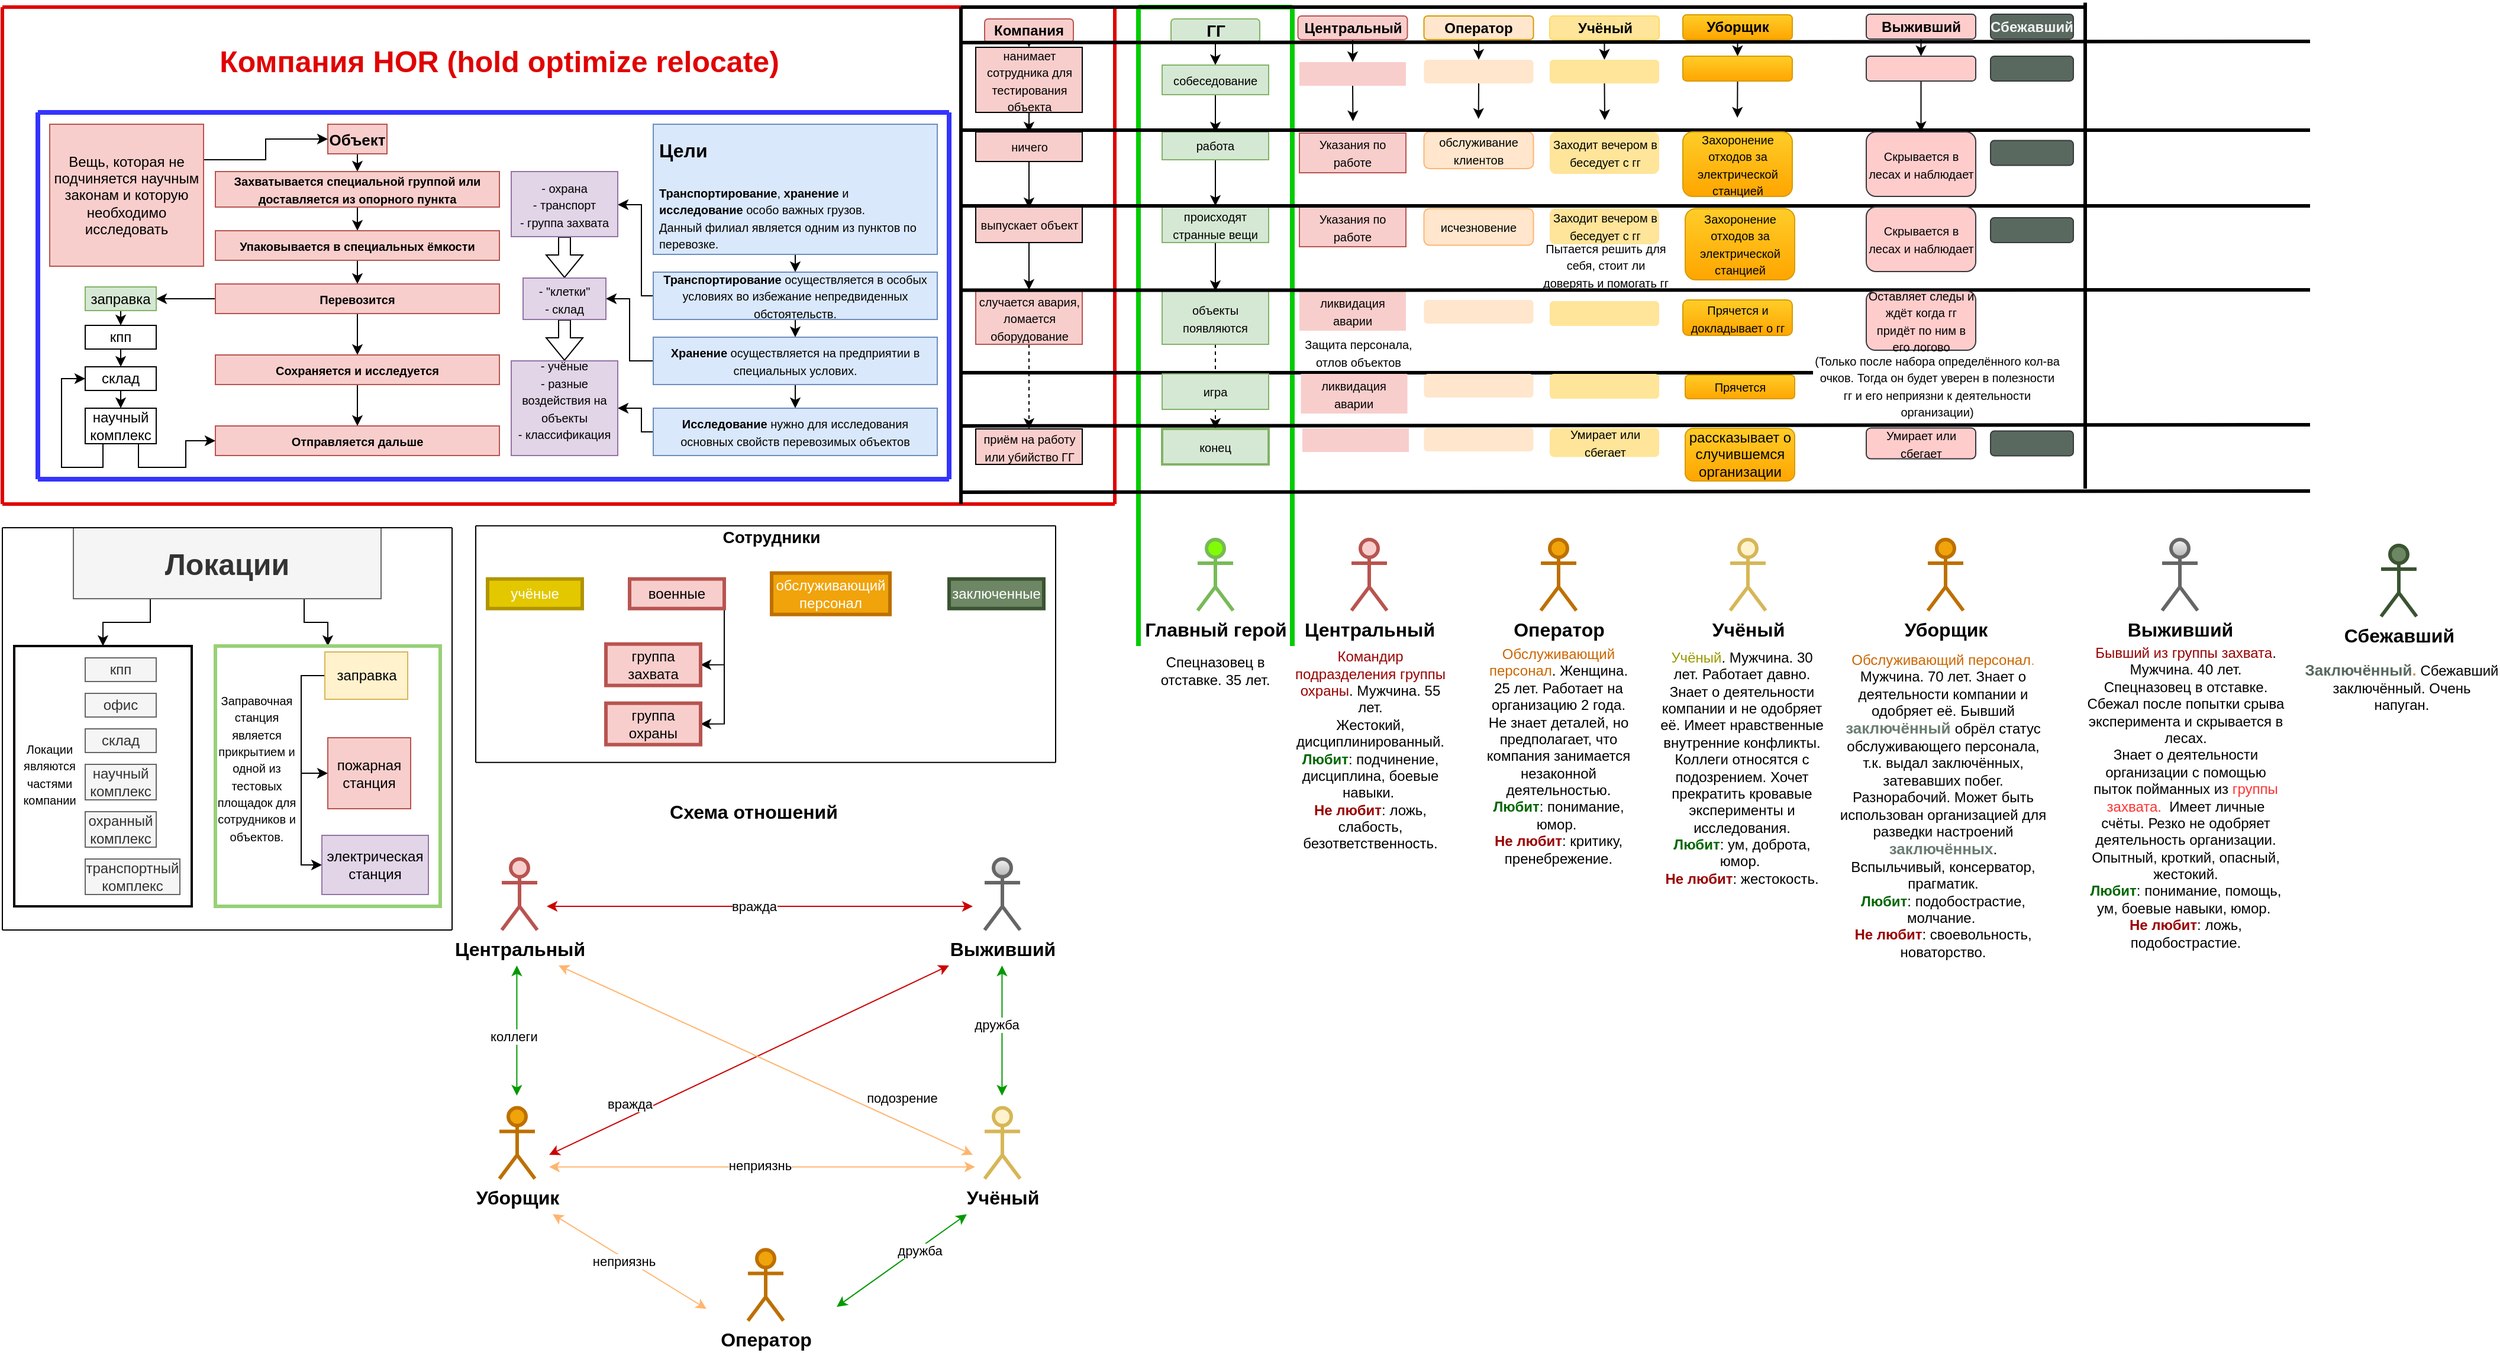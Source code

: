 <mxfile version="13.9.5" type="device"><diagram id="61XykV2Uz8snXjFs3MFQ" name="Страница 1"><mxGraphModel dx="2499" dy="991" grid="1" gridSize="10" guides="1" tooltips="1" connect="1" arrows="1" fold="1" page="1" pageScale="1" pageWidth="827" pageHeight="1169" math="0" shadow="0"><root><mxCell id="0"/><mxCell id="1" parent="0"/><mxCell id="n8oyPDGjlRFAc7buWVs8-27" style="edgeStyle=orthogonalEdgeStyle;rounded=0;orthogonalLoop=1;jettySize=auto;html=1;exitX=0.5;exitY=1;exitDx=0;exitDy=0;entryX=0.5;entryY=0;entryDx=0;entryDy=0;strokeWidth=1;" parent="1" source="kCp0TQVozgzZ-4Ik3IOK-3" edge="1"><mxGeometry relative="1" as="geometry"><mxPoint x="67.5" y="126.0" as="targetPoint"/></mxGeometry></mxCell><mxCell id="kCp0TQVozgzZ-4Ik3IOK-3" value="&lt;font size=&quot;1&quot;&gt;нанимает сотрудника для тестирования объекта&lt;/font&gt;" style="rounded=0;whiteSpace=wrap;html=1;fillColor=#f8cecc;strokeWidth=1;strokeColor=#010103;" parent="1" vertex="1"><mxGeometry x="22.5" y="54" width="90" height="55" as="geometry"/></mxCell><mxCell id="kCp0TQVozgzZ-4Ik3IOK-62" style="edgeStyle=orthogonalEdgeStyle;rounded=0;orthogonalLoop=1;jettySize=auto;html=1;exitX=0.5;exitY=1;exitDx=0;exitDy=0;entryX=0.5;entryY=0;entryDx=0;entryDy=0;" parent="1" source="kCp0TQVozgzZ-4Ik3IOK-5" target="kCp0TQVozgzZ-4Ik3IOK-3" edge="1"><mxGeometry relative="1" as="geometry"/></mxCell><mxCell id="kCp0TQVozgzZ-4Ik3IOK-5" value="&lt;b&gt;Компания&lt;/b&gt;" style="rounded=1;whiteSpace=wrap;html=1;fillColor=#f8cecc;strokeColor=#b85450;" parent="1" vertex="1"><mxGeometry x="30" y="30" width="75" height="20" as="geometry"/></mxCell><mxCell id="kCp0TQVozgzZ-4Ik3IOK-11" style="edgeStyle=orthogonalEdgeStyle;rounded=0;orthogonalLoop=1;jettySize=auto;html=1;exitX=0.5;exitY=1;exitDx=0;exitDy=0;entryX=0.5;entryY=0;entryDx=0;entryDy=0;" parent="1" source="kCp0TQVozgzZ-4Ik3IOK-7" target="kCp0TQVozgzZ-4Ik3IOK-8" edge="1"><mxGeometry relative="1" as="geometry"/></mxCell><mxCell id="kCp0TQVozgzZ-4Ik3IOK-7" value="&lt;h1&gt;&lt;font style=&quot;font-size: 16px&quot;&gt;Цели&lt;/font&gt;&lt;/h1&gt;&lt;div&gt;&lt;font style=&quot;font-size: 10px&quot;&gt;&lt;b&gt;Транспортирование&lt;/b&gt;, &lt;b&gt;хранение &lt;/b&gt;и &lt;b&gt;исследование &lt;/b&gt;особо важных грузов.&lt;/font&gt;&lt;/div&gt;&lt;div&gt;&lt;span style=&quot;font-size: 10px&quot;&gt;Данный филиал является одним из пунктов по перевозке.&lt;/span&gt;&lt;/div&gt;" style="text;html=1;strokeColor=#6c8ebf;fillColor=#dae8fc;spacing=5;spacingTop=-20;whiteSpace=wrap;overflow=hidden;rounded=0;" parent="1" vertex="1"><mxGeometry x="-250" y="119" width="240" height="110" as="geometry"/></mxCell><mxCell id="kCp0TQVozgzZ-4Ik3IOK-13" style="edgeStyle=orthogonalEdgeStyle;rounded=0;orthogonalLoop=1;jettySize=auto;html=1;exitX=0.5;exitY=1;exitDx=0;exitDy=0;entryX=0.5;entryY=0;entryDx=0;entryDy=0;" parent="1" source="kCp0TQVozgzZ-4Ik3IOK-8" target="kCp0TQVozgzZ-4Ik3IOK-12" edge="1"><mxGeometry relative="1" as="geometry"/></mxCell><mxCell id="kCp0TQVozgzZ-4Ik3IOK-28" style="edgeStyle=orthogonalEdgeStyle;rounded=0;orthogonalLoop=1;jettySize=auto;html=1;exitX=0;exitY=0.5;exitDx=0;exitDy=0;entryX=1;entryY=0.5;entryDx=0;entryDy=0;" parent="1" source="kCp0TQVozgzZ-4Ik3IOK-8" target="kCp0TQVozgzZ-4Ik3IOK-27" edge="1"><mxGeometry relative="1" as="geometry"><Array as="points"><mxPoint x="-260" y="264"/><mxPoint x="-260" y="187"/><mxPoint x="-280" y="187"/></Array></mxGeometry></mxCell><mxCell id="kCp0TQVozgzZ-4Ik3IOK-8" value="&lt;font style=&quot;font-size: 10px&quot;&gt;&lt;b&gt;Транспортирование &lt;/b&gt;осуществляется в особых условиях во избежание непредвиденных обстоятельств.&lt;/font&gt;" style="text;html=1;strokeColor=#6c8ebf;fillColor=#dae8fc;align=center;verticalAlign=middle;whiteSpace=wrap;rounded=0;" parent="1" vertex="1"><mxGeometry x="-250" y="244" width="240" height="40" as="geometry"/></mxCell><mxCell id="kCp0TQVozgzZ-4Ik3IOK-15" style="edgeStyle=orthogonalEdgeStyle;rounded=0;orthogonalLoop=1;jettySize=auto;html=1;exitX=0.5;exitY=1;exitDx=0;exitDy=0;entryX=0.5;entryY=0;entryDx=0;entryDy=0;" parent="1" source="kCp0TQVozgzZ-4Ik3IOK-12" target="kCp0TQVozgzZ-4Ik3IOK-14" edge="1"><mxGeometry relative="1" as="geometry"/></mxCell><mxCell id="kCp0TQVozgzZ-4Ik3IOK-31" style="edgeStyle=orthogonalEdgeStyle;rounded=0;orthogonalLoop=1;jettySize=auto;html=1;exitX=0;exitY=0.5;exitDx=0;exitDy=0;entryX=1;entryY=0.5;entryDx=0;entryDy=0;" parent="1" source="kCp0TQVozgzZ-4Ik3IOK-12" target="kCp0TQVozgzZ-4Ik3IOK-29" edge="1"><mxGeometry relative="1" as="geometry"/></mxCell><mxCell id="kCp0TQVozgzZ-4Ik3IOK-12" value="&lt;span style=&quot;font-size: 10px&quot;&gt;&lt;b&gt;Хранение &lt;/b&gt;осуществляется на предприятии в специальных услових.&lt;/span&gt;" style="text;html=1;strokeColor=#6c8ebf;fillColor=#dae8fc;align=center;verticalAlign=middle;whiteSpace=wrap;rounded=0;" parent="1" vertex="1"><mxGeometry x="-250" y="299" width="240" height="40" as="geometry"/></mxCell><mxCell id="kCp0TQVozgzZ-4Ik3IOK-33" style="edgeStyle=orthogonalEdgeStyle;rounded=0;orthogonalLoop=1;jettySize=auto;html=1;exitX=0;exitY=0.5;exitDx=0;exitDy=0;entryX=1;entryY=0.5;entryDx=0;entryDy=0;" parent="1" source="kCp0TQVozgzZ-4Ik3IOK-14" target="kCp0TQVozgzZ-4Ik3IOK-30" edge="1"><mxGeometry relative="1" as="geometry"><Array as="points"><mxPoint x="-260" y="379"/><mxPoint x="-260" y="359"/></Array></mxGeometry></mxCell><mxCell id="kCp0TQVozgzZ-4Ik3IOK-14" value="&lt;span style=&quot;font-size: 10px&quot;&gt;&lt;b&gt;Исследование&lt;/b&gt; нужно для исследования основных свойств перевозимых объектов&lt;/span&gt;" style="text;html=1;strokeColor=#6c8ebf;fillColor=#dae8fc;align=center;verticalAlign=middle;whiteSpace=wrap;rounded=0;" parent="1" vertex="1"><mxGeometry x="-250" y="359" width="240" height="40" as="geometry"/></mxCell><mxCell id="kCp0TQVozgzZ-4Ik3IOK-23" style="edgeStyle=orthogonalEdgeStyle;rounded=0;orthogonalLoop=1;jettySize=auto;html=1;exitX=0.5;exitY=1;exitDx=0;exitDy=0;entryX=0.5;entryY=0;entryDx=0;entryDy=0;" parent="1" source="kCp0TQVozgzZ-4Ik3IOK-16" target="kCp0TQVozgzZ-4Ik3IOK-17" edge="1"><mxGeometry relative="1" as="geometry"/></mxCell><mxCell id="kCp0TQVozgzZ-4Ik3IOK-16" value="&lt;span style=&quot;font-size: 10px&quot;&gt;&lt;b&gt;Захватывается специальной группой или доставляется из опорного пункта&lt;/b&gt;&lt;/span&gt;" style="text;html=1;strokeColor=#82b366;fillColor=#d5e8d4;align=center;verticalAlign=middle;whiteSpace=wrap;rounded=0;" parent="1" vertex="1"><mxGeometry x="-620" y="159" width="240" height="30" as="geometry"/></mxCell><mxCell id="kCp0TQVozgzZ-4Ik3IOK-24" style="edgeStyle=orthogonalEdgeStyle;rounded=0;orthogonalLoop=1;jettySize=auto;html=1;exitX=0.5;exitY=1;exitDx=0;exitDy=0;entryX=0.5;entryY=0;entryDx=0;entryDy=0;" parent="1" source="kCp0TQVozgzZ-4Ik3IOK-17" target="kCp0TQVozgzZ-4Ik3IOK-18" edge="1"><mxGeometry relative="1" as="geometry"/></mxCell><mxCell id="kCp0TQVozgzZ-4Ik3IOK-17" value="&lt;span style=&quot;font-size: 10px&quot;&gt;&lt;b&gt;Упаковывается в специальных ёмкости&lt;/b&gt;&lt;/span&gt;" style="text;html=1;strokeColor=#82b366;fillColor=#d5e8d4;align=center;verticalAlign=middle;whiteSpace=wrap;rounded=0;" parent="1" vertex="1"><mxGeometry x="-620" y="209" width="240" height="25" as="geometry"/></mxCell><mxCell id="kCp0TQVozgzZ-4Ik3IOK-25" style="edgeStyle=orthogonalEdgeStyle;rounded=0;orthogonalLoop=1;jettySize=auto;html=1;exitX=0.5;exitY=1;exitDx=0;exitDy=0;entryX=0.5;entryY=0;entryDx=0;entryDy=0;" parent="1" source="kCp0TQVozgzZ-4Ik3IOK-18" target="kCp0TQVozgzZ-4Ik3IOK-19" edge="1"><mxGeometry relative="1" as="geometry"/></mxCell><mxCell id="kCp0TQVozgzZ-4Ik3IOK-57" style="edgeStyle=orthogonalEdgeStyle;rounded=0;orthogonalLoop=1;jettySize=auto;html=1;exitX=0;exitY=0.5;exitDx=0;exitDy=0;entryX=1;entryY=0.5;entryDx=0;entryDy=0;" parent="1" source="kCp0TQVozgzZ-4Ik3IOK-18" target="kCp0TQVozgzZ-4Ik3IOK-34" edge="1"><mxGeometry relative="1" as="geometry"/></mxCell><mxCell id="kCp0TQVozgzZ-4Ik3IOK-18" value="&lt;span style=&quot;font-size: 10px&quot;&gt;&lt;b&gt;Перевозится&lt;/b&gt;&lt;/span&gt;" style="text;html=1;strokeColor=#b85450;fillColor=#f8cecc;align=center;verticalAlign=middle;whiteSpace=wrap;rounded=0;" parent="1" vertex="1"><mxGeometry x="-620" y="254" width="240" height="25" as="geometry"/></mxCell><mxCell id="kCp0TQVozgzZ-4Ik3IOK-26" style="edgeStyle=orthogonalEdgeStyle;rounded=0;orthogonalLoop=1;jettySize=auto;html=1;exitX=0.5;exitY=1;exitDx=0;exitDy=0;entryX=0.5;entryY=0;entryDx=0;entryDy=0;" parent="1" source="kCp0TQVozgzZ-4Ik3IOK-19" target="kCp0TQVozgzZ-4Ik3IOK-20" edge="1"><mxGeometry relative="1" as="geometry"/></mxCell><mxCell id="kCp0TQVozgzZ-4Ik3IOK-19" value="&lt;span style=&quot;font-size: 10px&quot;&gt;&lt;b&gt;Сохраняется и исследуется&lt;/b&gt;&lt;/span&gt;" style="text;html=1;strokeColor=#b85450;fillColor=#f8cecc;align=center;verticalAlign=middle;whiteSpace=wrap;rounded=0;" parent="1" vertex="1"><mxGeometry x="-620" y="314" width="240" height="25" as="geometry"/></mxCell><mxCell id="kCp0TQVozgzZ-4Ik3IOK-20" value="&lt;span style=&quot;font-size: 10px&quot;&gt;&lt;b&gt;Отправляется дальше&lt;/b&gt;&lt;/span&gt;" style="text;html=1;strokeColor=#b85450;fillColor=#f8cecc;align=center;verticalAlign=middle;whiteSpace=wrap;rounded=0;" parent="1" vertex="1"><mxGeometry x="-620" y="374" width="240" height="25" as="geometry"/></mxCell><mxCell id="kCp0TQVozgzZ-4Ik3IOK-22" style="edgeStyle=orthogonalEdgeStyle;rounded=0;orthogonalLoop=1;jettySize=auto;html=1;exitX=0.5;exitY=1;exitDx=0;exitDy=0;entryX=0.5;entryY=0;entryDx=0;entryDy=0;" parent="1" source="kCp0TQVozgzZ-4Ik3IOK-21" target="kCp0TQVozgzZ-4Ik3IOK-16" edge="1"><mxGeometry relative="1" as="geometry"/></mxCell><mxCell id="kCp0TQVozgzZ-4Ik3IOK-21" value="&lt;b&gt;&lt;font style=&quot;font-size: 13px&quot;&gt;Объект&lt;/font&gt;&lt;/b&gt;" style="text;html=1;strokeColor=#b85450;fillColor=#f8cecc;align=center;verticalAlign=middle;whiteSpace=wrap;rounded=0;" parent="1" vertex="1"><mxGeometry x="-525" y="119" width="50" height="25" as="geometry"/></mxCell><mxCell id="kCp0TQVozgzZ-4Ik3IOK-53" style="edgeStyle=orthogonalEdgeStyle;rounded=0;orthogonalLoop=1;jettySize=auto;html=1;exitX=0.5;exitY=1;exitDx=0;exitDy=0;entryX=0.5;entryY=0;entryDx=0;entryDy=0;shape=flexArrow;" parent="1" source="kCp0TQVozgzZ-4Ik3IOK-27" target="kCp0TQVozgzZ-4Ik3IOK-29" edge="1"><mxGeometry relative="1" as="geometry"/></mxCell><mxCell id="kCp0TQVozgzZ-4Ik3IOK-27" value="&lt;font size=&quot;1&quot;&gt;- охрана&lt;br&gt;- транспорт&lt;br&gt;- группа захвата&lt;br&gt;&lt;/font&gt;" style="rounded=0;whiteSpace=wrap;html=1;fillColor=#e1d5e7;strokeColor=#9673a6;" parent="1" vertex="1"><mxGeometry x="-370" y="159" width="90" height="55" as="geometry"/></mxCell><mxCell id="kCp0TQVozgzZ-4Ik3IOK-54" style="edgeStyle=orthogonalEdgeStyle;shape=flexArrow;rounded=0;orthogonalLoop=1;jettySize=auto;html=1;exitX=0.5;exitY=1;exitDx=0;exitDy=0;entryX=0.5;entryY=0;entryDx=0;entryDy=0;" parent="1" source="kCp0TQVozgzZ-4Ik3IOK-29" target="kCp0TQVozgzZ-4Ik3IOK-30" edge="1"><mxGeometry relative="1" as="geometry"/></mxCell><mxCell id="kCp0TQVozgzZ-4Ik3IOK-29" value="&lt;font size=&quot;1&quot;&gt;- &quot;клетки&quot;&lt;br&gt;- склад&lt;br&gt;&lt;/font&gt;" style="rounded=0;whiteSpace=wrap;html=1;fillColor=#e1d5e7;strokeColor=#9673a6;" parent="1" vertex="1"><mxGeometry x="-360" y="249" width="70" height="35" as="geometry"/></mxCell><mxCell id="kCp0TQVozgzZ-4Ik3IOK-30" value="&lt;font size=&quot;1&quot;&gt;- учёные&lt;br&gt;- разные воздействия на объекты&lt;br&gt;- классификация&lt;br&gt;&lt;br&gt;&lt;/font&gt;" style="rounded=0;whiteSpace=wrap;html=1;fillColor=#e1d5e7;strokeColor=#9673a6;" parent="1" vertex="1"><mxGeometry x="-370" y="319" width="90" height="80" as="geometry"/></mxCell><mxCell id="kCp0TQVozgzZ-4Ik3IOK-48" style="edgeStyle=orthogonalEdgeStyle;rounded=0;orthogonalLoop=1;jettySize=auto;html=1;exitX=0.5;exitY=1;exitDx=0;exitDy=0;entryX=0.5;entryY=0;entryDx=0;entryDy=0;" parent="1" source="kCp0TQVozgzZ-4Ik3IOK-34" target="kCp0TQVozgzZ-4Ik3IOK-35" edge="1"><mxGeometry relative="1" as="geometry"/></mxCell><mxCell id="kCp0TQVozgzZ-4Ik3IOK-34" value="заправка" style="rounded=0;whiteSpace=wrap;html=1;fillColor=#d5e8d4;strokeColor=#82b366;" parent="1" vertex="1"><mxGeometry x="-730" y="256.5" width="60" height="20" as="geometry"/></mxCell><mxCell id="kCp0TQVozgzZ-4Ik3IOK-56" style="edgeStyle=orthogonalEdgeStyle;rounded=0;orthogonalLoop=1;jettySize=auto;html=1;exitX=0.5;exitY=1;exitDx=0;exitDy=0;entryX=0.5;entryY=0;entryDx=0;entryDy=0;" parent="1" source="kCp0TQVozgzZ-4Ik3IOK-35" target="kCp0TQVozgzZ-4Ik3IOK-37" edge="1"><mxGeometry relative="1" as="geometry"/></mxCell><mxCell id="kCp0TQVozgzZ-4Ik3IOK-35" value="кпп" style="rounded=0;whiteSpace=wrap;html=1;" parent="1" vertex="1"><mxGeometry x="-730" y="289" width="60" height="20" as="geometry"/></mxCell><mxCell id="kCp0TQVozgzZ-4Ik3IOK-52" style="edgeStyle=orthogonalEdgeStyle;rounded=0;orthogonalLoop=1;jettySize=auto;html=1;exitX=0.5;exitY=1;exitDx=0;exitDy=0;entryX=0.5;entryY=0;entryDx=0;entryDy=0;" parent="1" source="kCp0TQVozgzZ-4Ik3IOK-37" target="kCp0TQVozgzZ-4Ik3IOK-38" edge="1"><mxGeometry relative="1" as="geometry"/></mxCell><mxCell id="kCp0TQVozgzZ-4Ik3IOK-37" value="склад" style="rounded=0;whiteSpace=wrap;html=1;" parent="1" vertex="1"><mxGeometry x="-730" y="324" width="60" height="20" as="geometry"/></mxCell><mxCell id="kCp0TQVozgzZ-4Ik3IOK-60" style="edgeStyle=orthogonalEdgeStyle;rounded=0;orthogonalLoop=1;jettySize=auto;html=1;exitX=0.25;exitY=1;exitDx=0;exitDy=0;entryX=0;entryY=0.5;entryDx=0;entryDy=0;" parent="1" source="kCp0TQVozgzZ-4Ik3IOK-38" target="kCp0TQVozgzZ-4Ik3IOK-37" edge="1"><mxGeometry relative="1" as="geometry"/></mxCell><mxCell id="kCp0TQVozgzZ-4Ik3IOK-61" style="edgeStyle=orthogonalEdgeStyle;rounded=0;orthogonalLoop=1;jettySize=auto;html=1;exitX=0.75;exitY=1;exitDx=0;exitDy=0;entryX=0;entryY=0.5;entryDx=0;entryDy=0;" parent="1" source="kCp0TQVozgzZ-4Ik3IOK-38" target="kCp0TQVozgzZ-4Ik3IOK-20" edge="1"><mxGeometry relative="1" as="geometry"/></mxCell><mxCell id="kCp0TQVozgzZ-4Ik3IOK-38" value="научный комплекс" style="rounded=0;whiteSpace=wrap;html=1;" parent="1" vertex="1"><mxGeometry x="-730" y="359" width="60" height="30" as="geometry"/></mxCell><mxCell id="kCp0TQVozgzZ-4Ik3IOK-65" style="edgeStyle=orthogonalEdgeStyle;rounded=0;orthogonalLoop=1;jettySize=auto;html=1;exitX=0.5;exitY=1;exitDx=0;exitDy=0;entryX=0.5;entryY=0;entryDx=0;entryDy=0;" parent="1" source="kCp0TQVozgzZ-4Ik3IOK-63" target="kCp0TQVozgzZ-4Ik3IOK-64" edge="1"><mxGeometry relative="1" as="geometry"/></mxCell><mxCell id="kCp0TQVozgzZ-4Ik3IOK-63" value="&lt;b&gt;&lt;font style=&quot;font-size: 14px&quot;&gt;ГГ&lt;/font&gt;&lt;/b&gt;" style="rounded=1;whiteSpace=wrap;html=1;fillColor=#d5e8d4;strokeColor=#82b366;" parent="1" vertex="1"><mxGeometry x="187.5" y="30" width="75" height="20" as="geometry"/></mxCell><mxCell id="n8oyPDGjlRFAc7buWVs8-12" style="edgeStyle=orthogonalEdgeStyle;rounded=0;orthogonalLoop=1;jettySize=auto;html=1;exitX=0.5;exitY=1;exitDx=0;exitDy=0;entryX=0.5;entryY=0;entryDx=0;entryDy=0;" parent="1" source="kCp0TQVozgzZ-4Ik3IOK-64" edge="1"><mxGeometry relative="1" as="geometry"><mxPoint x="225.0" y="126.0" as="targetPoint"/></mxGeometry></mxCell><mxCell id="kCp0TQVozgzZ-4Ik3IOK-64" value="&lt;font size=&quot;1&quot;&gt;собеседование&lt;/font&gt;" style="rounded=0;whiteSpace=wrap;html=1;fillColor=#d5e8d4;strokeColor=#82b366;" parent="1" vertex="1"><mxGeometry x="180" y="69" width="90" height="25" as="geometry"/></mxCell><mxCell id="kCp0TQVozgzZ-4Ik3IOK-72" style="edgeStyle=orthogonalEdgeStyle;rounded=0;orthogonalLoop=1;jettySize=auto;html=1;exitX=0.5;exitY=1;exitDx=0;exitDy=0;entryX=0.5;entryY=0;entryDx=0;entryDy=0;" parent="1" source="kCp0TQVozgzZ-4Ik3IOK-66" edge="1"><mxGeometry relative="1" as="geometry"><mxPoint x="67.5" y="259" as="targetPoint"/></mxGeometry></mxCell><mxCell id="kCp0TQVozgzZ-4Ik3IOK-66" value="&lt;font size=&quot;1&quot;&gt;выпускает объект&lt;/font&gt;" style="rounded=0;whiteSpace=wrap;html=1;fillColor=#f8cecc;strokeWidth=1;strokeColor=#010103;" parent="1" vertex="1"><mxGeometry x="22.5" y="189" width="90" height="30" as="geometry"/></mxCell><mxCell id="n8oyPDGjlRFAc7buWVs8-49" value="" style="edgeStyle=orthogonalEdgeStyle;rounded=0;orthogonalLoop=1;jettySize=auto;html=1;strokeWidth=1;" parent="1" source="kCp0TQVozgzZ-4Ik3IOK-67" target="kCp0TQVozgzZ-4Ik3IOK-69" edge="1"><mxGeometry relative="1" as="geometry"/></mxCell><mxCell id="kCp0TQVozgzZ-4Ik3IOK-67" value="&lt;font size=&quot;1&quot;&gt;происходят странные вещи&lt;/font&gt;" style="rounded=0;whiteSpace=wrap;html=1;fillColor=#d5e8d4;strokeColor=#82b366;" parent="1" vertex="1"><mxGeometry x="180" y="189" width="90" height="30" as="geometry"/></mxCell><mxCell id="kCp0TQVozgzZ-4Ik3IOK-88" style="edgeStyle=orthogonalEdgeStyle;rounded=0;orthogonalLoop=1;jettySize=auto;html=1;exitX=0.5;exitY=1;exitDx=0;exitDy=0;dashed=1;" parent="1" source="kCp0TQVozgzZ-4Ik3IOK-68" target="kCp0TQVozgzZ-4Ik3IOK-85" edge="1"><mxGeometry relative="1" as="geometry"/></mxCell><mxCell id="kCp0TQVozgzZ-4Ik3IOK-68" value="&lt;font size=&quot;1&quot;&gt;случается авария, ломается оборудование&lt;/font&gt;" style="rounded=0;whiteSpace=wrap;html=1;fillColor=#f8cecc;strokeColor=#b85450;" parent="1" vertex="1"><mxGeometry x="22.5" y="260" width="90" height="45" as="geometry"/></mxCell><mxCell id="kCp0TQVozgzZ-4Ik3IOK-87" style="edgeStyle=orthogonalEdgeStyle;rounded=0;orthogonalLoop=1;jettySize=auto;html=1;exitX=0.5;exitY=1;exitDx=0;exitDy=0;entryX=0.5;entryY=0;entryDx=0;entryDy=0;dashed=1;" parent="1" source="kCp0TQVozgzZ-4Ik3IOK-69" target="kCp0TQVozgzZ-4Ik3IOK-86" edge="1"><mxGeometry relative="1" as="geometry"/></mxCell><mxCell id="kCp0TQVozgzZ-4Ik3IOK-69" value="&lt;font size=&quot;1&quot;&gt;объекты появляются&lt;/font&gt;" style="rounded=0;whiteSpace=wrap;html=1;fillColor=#d5e8d4;strokeColor=#82b366;" parent="1" vertex="1"><mxGeometry x="180" y="260" width="90" height="45" as="geometry"/></mxCell><mxCell id="kCp0TQVozgzZ-4Ik3IOK-75" value="" style="html=1;strokeWidth=4;strokeColor=#3333FF;startArrow=none;startFill=0;endArrow=none;endFill=0;" parent="1" edge="1"><mxGeometry width="100" relative="1" as="geometry"><mxPoint x="-770" y="419" as="sourcePoint"/><mxPoint y="419" as="targetPoint"/></mxGeometry></mxCell><mxCell id="kCp0TQVozgzZ-4Ik3IOK-76" value="" style="html=1;strokeWidth=4;strokeColor=#3333FF;startArrow=none;startFill=0;endArrow=none;endFill=0;" parent="1" edge="1"><mxGeometry width="100" relative="1" as="geometry"><mxPoint x="-770" y="109" as="sourcePoint"/><mxPoint y="109" as="targetPoint"/></mxGeometry></mxCell><mxCell id="kCp0TQVozgzZ-4Ik3IOK-77" value="" style="html=1;strokeWidth=4;strokeColor=#3333FF;startArrow=none;startFill=0;endArrow=none;endFill=0;" parent="1" edge="1"><mxGeometry width="100" relative="1" as="geometry"><mxPoint x="-770" y="109" as="sourcePoint"/><mxPoint x="-770" y="419" as="targetPoint"/></mxGeometry></mxCell><mxCell id="kCp0TQVozgzZ-4Ik3IOK-78" value="" style="html=1;strokeWidth=4;strokeColor=#3333FF;startArrow=none;startFill=0;endArrow=none;endFill=0;" parent="1" edge="1"><mxGeometry width="100" relative="1" as="geometry"><mxPoint y="109" as="sourcePoint"/><mxPoint y="419" as="targetPoint"/></mxGeometry></mxCell><mxCell id="kCp0TQVozgzZ-4Ik3IOK-82" value="" style="endArrow=none;html=1;strokeWidth=3;strokeColor=#E00202;" parent="1" edge="1"><mxGeometry width="50" height="50" relative="1" as="geometry"><mxPoint x="140" y="440" as="sourcePoint"/><mxPoint x="140" y="20" as="targetPoint"/></mxGeometry></mxCell><mxCell id="kCp0TQVozgzZ-4Ik3IOK-84" style="edgeStyle=orthogonalEdgeStyle;rounded=0;orthogonalLoop=1;jettySize=auto;html=1;exitX=1;exitY=0.25;exitDx=0;exitDy=0;" parent="1" source="kCp0TQVozgzZ-4Ik3IOK-83" target="kCp0TQVozgzZ-4Ik3IOK-21" edge="1"><mxGeometry relative="1" as="geometry"/></mxCell><mxCell id="kCp0TQVozgzZ-4Ik3IOK-83" value="Вещь, которая не подчиняется научным законам и которую необходимо исследовать" style="rounded=0;whiteSpace=wrap;html=1;fillColor=#f8cecc;strokeColor=#b85450;" parent="1" vertex="1"><mxGeometry x="-760" y="119" width="130" height="120" as="geometry"/></mxCell><mxCell id="kCp0TQVozgzZ-4Ik3IOK-85" value="&lt;font size=&quot;1&quot;&gt;приём на работу или убийство ГГ&lt;/font&gt;" style="rounded=0;whiteSpace=wrap;html=1;fillColor=#f8cecc;strokeWidth=1;" parent="1" vertex="1"><mxGeometry x="22.5" y="376.5" width="90" height="30" as="geometry"/></mxCell><mxCell id="kCp0TQVozgzZ-4Ik3IOK-86" value="&lt;font size=&quot;1&quot;&gt;конец&lt;/font&gt;" style="rounded=0;whiteSpace=wrap;html=1;fillColor=#d5e8d4;strokeColor=#82b366;strokeWidth=2;" parent="1" vertex="1"><mxGeometry x="180" y="376.5" width="90" height="30" as="geometry"/></mxCell><mxCell id="kCp0TQVozgzZ-4Ik3IOK-107" style="edgeStyle=orthogonalEdgeStyle;rounded=0;orthogonalLoop=1;jettySize=auto;html=1;exitX=0;exitY=0.5;exitDx=0;exitDy=0;entryX=0;entryY=0.5;entryDx=0;entryDy=0;" parent="1" source="kCp0TQVozgzZ-4Ik3IOK-90" target="kCp0TQVozgzZ-4Ik3IOK-92" edge="1"><mxGeometry relative="1" as="geometry"/></mxCell><mxCell id="kCp0TQVozgzZ-4Ik3IOK-109" style="edgeStyle=orthogonalEdgeStyle;rounded=0;orthogonalLoop=1;jettySize=auto;html=1;exitX=0;exitY=0.5;exitDx=0;exitDy=0;entryX=0;entryY=0.5;entryDx=0;entryDy=0;" parent="1" source="kCp0TQVozgzZ-4Ik3IOK-90" target="kCp0TQVozgzZ-4Ik3IOK-91" edge="1"><mxGeometry relative="1" as="geometry"/></mxCell><mxCell id="kCp0TQVozgzZ-4Ik3IOK-90" value="заправка" style="rounded=0;whiteSpace=wrap;html=1;fillColor=#fff2cc;strokeColor=#d6b656;" parent="1" vertex="1"><mxGeometry x="-527.5" y="565" width="70" height="40" as="geometry"/></mxCell><mxCell id="kCp0TQVozgzZ-4Ik3IOK-91" value="пожарная станция" style="rounded=0;whiteSpace=wrap;html=1;fillColor=#f8cecc;strokeColor=#b85450;" parent="1" vertex="1"><mxGeometry x="-525" y="637.5" width="70" height="60" as="geometry"/></mxCell><mxCell id="kCp0TQVozgzZ-4Ik3IOK-92" value="электрическая станция" style="rounded=0;whiteSpace=wrap;html=1;fillColor=#e1d5e7;strokeColor=#9673a6;" parent="1" vertex="1"><mxGeometry x="-530" y="720" width="90" height="50" as="geometry"/></mxCell><mxCell id="kCp0TQVozgzZ-4Ik3IOK-138" style="edgeStyle=orthogonalEdgeStyle;rounded=0;orthogonalLoop=1;jettySize=auto;html=1;exitX=0.75;exitY=1;exitDx=0;exitDy=0;entryX=0.5;entryY=0;entryDx=0;entryDy=0;strokeColor=#050000;strokeWidth=1;" parent="1" source="kCp0TQVozgzZ-4Ik3IOK-97" target="kCp0TQVozgzZ-4Ik3IOK-120" edge="1"><mxGeometry relative="1" as="geometry"/></mxCell><mxCell id="kCp0TQVozgzZ-4Ik3IOK-147" style="edgeStyle=orthogonalEdgeStyle;rounded=0;orthogonalLoop=1;jettySize=auto;html=1;exitX=0.25;exitY=1;exitDx=0;exitDy=0;entryX=0.5;entryY=0;entryDx=0;entryDy=0;strokeWidth=1;strokeColor=#000500;" parent="1" source="kCp0TQVozgzZ-4Ik3IOK-97" target="kCp0TQVozgzZ-4Ik3IOK-130" edge="1"><mxGeometry relative="1" as="geometry"/></mxCell><mxCell id="kCp0TQVozgzZ-4Ik3IOK-97" value="&lt;b&gt;&lt;font style=&quot;font-size: 25px&quot;&gt;Локации&lt;/font&gt;&lt;/b&gt;" style="rounded=0;whiteSpace=wrap;html=1;fillColor=#f5f5f5;strokeColor=#666666;fontColor=#333333;" parent="1" vertex="1"><mxGeometry x="-740" y="460" width="260" height="60" as="geometry"/></mxCell><mxCell id="kCp0TQVozgzZ-4Ik3IOK-101" value="" style="endArrow=none;html=1;strokeWidth=3;strokeColor=#E00202;" parent="1" edge="1"><mxGeometry width="50" height="50" relative="1" as="geometry"><mxPoint x="-800" y="20" as="sourcePoint"/><mxPoint x="140" y="20" as="targetPoint"/></mxGeometry></mxCell><mxCell id="kCp0TQVozgzZ-4Ik3IOK-102" value="" style="endArrow=none;html=1;strokeWidth=3;strokeColor=#E00202;" parent="1" edge="1"><mxGeometry width="50" height="50" relative="1" as="geometry"><mxPoint x="-800" y="440" as="sourcePoint"/><mxPoint x="140" y="440" as="targetPoint"/></mxGeometry></mxCell><mxCell id="kCp0TQVozgzZ-4Ik3IOK-103" value="" style="endArrow=none;html=1;strokeWidth=3;strokeColor=#E00202;" parent="1" edge="1"><mxGeometry width="50" height="50" relative="1" as="geometry"><mxPoint x="-800" y="440" as="sourcePoint"/><mxPoint x="-800" y="20" as="targetPoint"/></mxGeometry></mxCell><mxCell id="kCp0TQVozgzZ-4Ik3IOK-104" value="&lt;font color=&quot;#e00202&quot;&gt;&lt;b style=&quot;font-size: 25px&quot;&gt;Компания HOR (hold &lt;/b&gt;&lt;span style=&quot;font-size: 25px&quot;&gt;&lt;b&gt;optimize relocate&lt;/b&gt;&lt;/span&gt;&lt;b style=&quot;font-size: 25px&quot;&gt;)&lt;/b&gt;&lt;/font&gt;" style="text;html=1;strokeColor=none;fillColor=none;align=center;verticalAlign=middle;whiteSpace=wrap;rounded=0;" parent="1" vertex="1"><mxGeometry x="-760" y="40" width="760" height="50" as="geometry"/></mxCell><mxCell id="kCp0TQVozgzZ-4Ik3IOK-114" value="научный комплекс" style="rounded=0;whiteSpace=wrap;html=1;fillColor=#f5f5f5;strokeColor=#666666;fontColor=#333333;" parent="1" vertex="1"><mxGeometry x="-730" y="660" width="60" height="30" as="geometry"/></mxCell><mxCell id="kCp0TQVozgzZ-4Ik3IOK-116" value="охранный комплекс" style="rounded=0;whiteSpace=wrap;html=1;fillColor=#f5f5f5;strokeColor=#666666;fontColor=#333333;" parent="1" vertex="1"><mxGeometry x="-730" y="700" width="60" height="30" as="geometry"/></mxCell><mxCell id="kCp0TQVozgzZ-4Ik3IOK-120" value="" style="rounded=0;whiteSpace=wrap;html=1;fillColor=none;strokeWidth=3;strokeColor=#97D077;" parent="1" vertex="1"><mxGeometry x="-620" y="560" width="190" height="220" as="geometry"/></mxCell><mxCell id="kCp0TQVozgzZ-4Ik3IOK-123" value="" style="endArrow=none;html=1;" parent="1" edge="1"><mxGeometry width="50" height="50" relative="1" as="geometry"><mxPoint x="-800" y="460" as="sourcePoint"/><mxPoint x="-420" y="460" as="targetPoint"/></mxGeometry></mxCell><mxCell id="kCp0TQVozgzZ-4Ik3IOK-124" value="" style="endArrow=none;html=1;" parent="1" edge="1"><mxGeometry width="50" height="50" relative="1" as="geometry"><mxPoint x="-800" y="800" as="sourcePoint"/><mxPoint x="-800" y="460" as="targetPoint"/></mxGeometry></mxCell><mxCell id="kCp0TQVozgzZ-4Ik3IOK-125" value="" style="endArrow=none;html=1;" parent="1" edge="1"><mxGeometry width="50" height="50" relative="1" as="geometry"><mxPoint x="-800" y="800" as="sourcePoint"/><mxPoint x="-420" y="800" as="targetPoint"/></mxGeometry></mxCell><mxCell id="kCp0TQVozgzZ-4Ik3IOK-126" value="" style="endArrow=none;html=1;" parent="1" edge="1"><mxGeometry width="50" height="50" relative="1" as="geometry"><mxPoint x="-420" y="800" as="sourcePoint"/><mxPoint x="-420" y="460" as="targetPoint"/></mxGeometry></mxCell><mxCell id="kCp0TQVozgzZ-4Ik3IOK-130" value="" style="rounded=0;whiteSpace=wrap;html=1;fillColor=none;strokeWidth=2;strokeColor=#050000;" parent="1" vertex="1"><mxGeometry x="-790" y="560" width="150" height="220" as="geometry"/></mxCell><mxCell id="kCp0TQVozgzZ-4Ik3IOK-131" value="&lt;span style=&quot;font-size: 10px&quot;&gt;Локации являются частями компании&lt;/span&gt;" style="text;html=1;strokeColor=none;fillColor=none;align=center;verticalAlign=middle;whiteSpace=wrap;rounded=0;" parent="1" vertex="1"><mxGeometry x="-790" y="565" width="60" height="205" as="geometry"/></mxCell><mxCell id="kCp0TQVozgzZ-4Ik3IOK-132" value="транспортный комплекс" style="rounded=0;whiteSpace=wrap;html=1;fillColor=#f5f5f5;strokeColor=#666666;fontColor=#333333;" parent="1" vertex="1"><mxGeometry x="-730" y="740" width="80" height="30" as="geometry"/></mxCell><mxCell id="kCp0TQVozgzZ-4Ik3IOK-133" value="кпп" style="rounded=0;whiteSpace=wrap;html=1;fillColor=#f5f5f5;strokeColor=#666666;fontColor=#333333;" parent="1" vertex="1"><mxGeometry x="-730" y="570" width="60" height="20" as="geometry"/></mxCell><mxCell id="kCp0TQVozgzZ-4Ik3IOK-134" value="офис" style="rounded=0;whiteSpace=wrap;html=1;fillColor=#f5f5f5;strokeColor=#666666;fontColor=#333333;" parent="1" vertex="1"><mxGeometry x="-730" y="600" width="60" height="20" as="geometry"/></mxCell><mxCell id="kCp0TQVozgzZ-4Ik3IOK-135" value="склад" style="rounded=0;whiteSpace=wrap;html=1;fillColor=#f5f5f5;strokeColor=#666666;fontColor=#333333;" parent="1" vertex="1"><mxGeometry x="-730" y="630" width="60" height="20" as="geometry"/></mxCell><mxCell id="kCp0TQVozgzZ-4Ik3IOK-140" value="" style="endArrow=none;html=1;strokeWidth=4;strokeColor=#00CC00;" parent="1" edge="1"><mxGeometry width="50" height="50" relative="1" as="geometry"><mxPoint x="160" y="560" as="sourcePoint"/><mxPoint x="160" y="20" as="targetPoint"/></mxGeometry></mxCell><mxCell id="kCp0TQVozgzZ-4Ik3IOK-141" value="&lt;span style=&quot;font-size: 10px&quot;&gt;&lt;b&gt;Захватывается специальной группой или доставляется из опорного пункта&lt;/b&gt;&lt;/span&gt;" style="text;html=1;strokeColor=#82b366;fillColor=#d5e8d4;align=center;verticalAlign=middle;whiteSpace=wrap;rounded=0;" parent="1" vertex="1"><mxGeometry x="-620" y="159" width="240" height="30" as="geometry"/></mxCell><mxCell id="kCp0TQVozgzZ-4Ik3IOK-142" value="&lt;span style=&quot;font-size: 10px&quot;&gt;&lt;b&gt;Упаковывается в специальных ёмкости&lt;/b&gt;&lt;/span&gt;" style="text;html=1;strokeColor=#82b366;fillColor=#d5e8d4;align=center;verticalAlign=middle;whiteSpace=wrap;rounded=0;" parent="1" vertex="1"><mxGeometry x="-620" y="209" width="240" height="25" as="geometry"/></mxCell><mxCell id="kCp0TQVozgzZ-4Ik3IOK-143" value="&lt;span style=&quot;font-size: 10px&quot;&gt;&lt;b&gt;Захватывается специальной группой или доставляется из опорного пункта&lt;/b&gt;&lt;/span&gt;" style="text;html=1;strokeColor=#b85450;fillColor=#f8cecc;align=center;verticalAlign=middle;whiteSpace=wrap;rounded=0;" parent="1" vertex="1"><mxGeometry x="-620" y="159" width="240" height="30" as="geometry"/></mxCell><mxCell id="kCp0TQVozgzZ-4Ik3IOK-144" value="&lt;span style=&quot;font-size: 10px&quot;&gt;&lt;b&gt;Упаковывается в специальных ёмкости&lt;/b&gt;&lt;/span&gt;" style="text;html=1;strokeColor=#b85450;fillColor=#f8cecc;align=center;verticalAlign=middle;whiteSpace=wrap;rounded=0;" parent="1" vertex="1"><mxGeometry x="-620" y="209" width="240" height="25" as="geometry"/></mxCell><mxCell id="kCp0TQVozgzZ-4Ik3IOK-122" value="&lt;font style=&quot;font-size: 10px&quot;&gt;Заправочная станция является прикрытием и одной из тестовых площадок для сотрудников и объектов.&lt;/font&gt;" style="text;html=1;strokeColor=none;fillColor=none;align=center;verticalAlign=middle;whiteSpace=wrap;rounded=0;" parent="1" vertex="1"><mxGeometry x="-620" y="627.5" width="70" height="70" as="geometry"/></mxCell><mxCell id="kCp0TQVozgzZ-4Ik3IOK-179" value="&lt;b&gt;&lt;font style=&quot;font-size: 16px&quot;&gt;Центральный&lt;/font&gt;&lt;/b&gt;" style="shape=umlActor;verticalLabelPosition=bottom;verticalAlign=top;html=1;outlineConnect=0;strokeColor=#b85450;strokeWidth=3;fillColor=#f8cecc;" parent="1" vertex="1"><mxGeometry x="340" y="470" width="30" height="60" as="geometry"/></mxCell><mxCell id="kCp0TQVozgzZ-4Ik3IOK-184" value="&lt;b&gt;&lt;font style=&quot;font-size: 16px&quot;&gt;Учёный&lt;/font&gt;&lt;/b&gt;" style="shape=umlActor;verticalLabelPosition=bottom;verticalAlign=top;html=1;outlineConnect=0;strokeColor=#d6b656;strokeWidth=3;fillColor=#fff2cc;" parent="1" vertex="1"><mxGeometry x="660" y="470" width="30" height="60" as="geometry"/></mxCell><mxCell id="8eb6YZjcaR9AZwMS0YtB-1" value="&lt;b&gt;&lt;font style=&quot;font-size: 16px&quot; color=&quot;#000000&quot;&gt;Уборщик&lt;/font&gt;&lt;/b&gt;" style="shape=umlActor;verticalLabelPosition=bottom;verticalAlign=top;html=1;outlineConnect=0;strokeColor=#BD7000;strokeWidth=3;fillColor=#f0a30a;fontColor=#ffffff;" parent="1" vertex="1"><mxGeometry x="827" y="470" width="30" height="60" as="geometry"/></mxCell><mxCell id="8eb6YZjcaR9AZwMS0YtB-2" value="&lt;b&gt;&lt;font style=&quot;font-size: 16px&quot; color=&quot;#000000&quot;&gt;Сбежавший&lt;/font&gt;&lt;/b&gt;" style="shape=umlActor;verticalLabelPosition=bottom;verticalAlign=top;html=1;outlineConnect=0;strokeColor=#3A5431;strokeWidth=3;fillColor=#6d8764;fontColor=#ffffff;" parent="1" vertex="1"><mxGeometry x="1210" y="475" width="30" height="60" as="geometry"/></mxCell><mxCell id="Fqeon3TFGk443ed-67cb-1" value="" style="endArrow=none;html=1;strokeWidth=4;strokeColor=#00CC00;" parent="1" edge="1"><mxGeometry width="50" height="50" relative="1" as="geometry"><mxPoint x="290" y="20" as="sourcePoint"/><mxPoint x="290" y="560" as="targetPoint"/></mxGeometry></mxCell><mxCell id="Fqeon3TFGk443ed-67cb-2" value="" style="endArrow=none;html=1;strokeWidth=4;strokeColor=#00CC00;" parent="1" edge="1"><mxGeometry width="50" height="50" relative="1" as="geometry"><mxPoint x="160" y="20" as="sourcePoint"/><mxPoint x="290" y="20" as="targetPoint"/></mxGeometry></mxCell><mxCell id="XrkHBoPFGX1lE_Vpth2M-11" style="edgeStyle=orthogonalEdgeStyle;rounded=0;orthogonalLoop=1;jettySize=auto;html=1;exitX=0.5;exitY=1;exitDx=0;exitDy=0;" edge="1" parent="1" source="Fqeon3TFGk443ed-67cb-3"><mxGeometry relative="1" as="geometry"><mxPoint x="341.25" y="116.5" as="targetPoint"/></mxGeometry></mxCell><mxCell id="Fqeon3TFGk443ed-67cb-3" value="" style="rounded=0;whiteSpace=wrap;html=1;fillColor=#f8cecc;strokeWidth=4;strokeColor=none;" parent="1" vertex="1"><mxGeometry x="296" y="66.5" width="90" height="20" as="geometry"/></mxCell><mxCell id="Fqeon3TFGk443ed-67cb-12" style="edgeStyle=orthogonalEdgeStyle;rounded=0;orthogonalLoop=1;jettySize=auto;html=1;exitX=0.5;exitY=1;exitDx=0;exitDy=0;entryX=0.5;entryY=0;entryDx=0;entryDy=0;strokeWidth=1;" parent="1" source="Fqeon3TFGk443ed-67cb-4" target="Fqeon3TFGk443ed-67cb-3" edge="1"><mxGeometry relative="1" as="geometry"/></mxCell><mxCell id="Fqeon3TFGk443ed-67cb-4" value="&lt;b&gt;Центральный&lt;/b&gt;" style="rounded=1;whiteSpace=wrap;html=1;fillColor=#f8cecc;strokeColor=#b85450;" parent="1" vertex="1"><mxGeometry x="294.75" y="27.5" width="92.5" height="20" as="geometry"/></mxCell><mxCell id="Fqeon3TFGk443ed-67cb-9" value="&lt;font size=&quot;1&quot;&gt;Указания по работе&lt;/font&gt;" style="rounded=0;whiteSpace=wrap;html=1;fillColor=#f8cecc;strokeColor=#b85450;" parent="1" vertex="1"><mxGeometry x="296" y="126.5" width="90" height="33.5" as="geometry"/></mxCell><mxCell id="Fqeon3TFGk443ed-67cb-10" value="&lt;font size=&quot;1&quot;&gt;Указания по работе&lt;/font&gt;" style="rounded=0;whiteSpace=wrap;html=1;fillColor=#f8cecc;strokeColor=#b85450;" parent="1" vertex="1"><mxGeometry x="296" y="189" width="90" height="33.5" as="geometry"/></mxCell><mxCell id="Fqeon3TFGk443ed-67cb-11" value="&lt;font size=&quot;1&quot;&gt;ликвидация аварии&lt;/font&gt;" style="rounded=0;whiteSpace=wrap;html=1;fillColor=#f8cecc;strokeWidth=4;strokeColor=none;" parent="1" vertex="1"><mxGeometry x="296" y="260" width="90" height="33.5" as="geometry"/></mxCell><mxCell id="Fqeon3TFGk443ed-67cb-16" value="" style="rounded=0;whiteSpace=wrap;html=1;fillColor=#f8cecc;strokeWidth=4;strokeColor=none;" parent="1" vertex="1"><mxGeometry x="298.5" y="376" width="90" height="20" as="geometry"/></mxCell><mxCell id="Fqeon3TFGk443ed-67cb-20" style="edgeStyle=orthogonalEdgeStyle;rounded=0;orthogonalLoop=1;jettySize=auto;html=1;exitX=0.5;exitY=1;exitDx=0;exitDy=0;entryX=0.5;entryY=0;entryDx=0;entryDy=0;strokeWidth=1;" parent="1" source="Fqeon3TFGk443ed-67cb-18" target="Fqeon3TFGk443ed-67cb-19" edge="1"><mxGeometry relative="1" as="geometry"/></mxCell><mxCell id="Fqeon3TFGk443ed-67cb-18" value="&lt;b&gt;Учёный&lt;/b&gt;" style="rounded=1;whiteSpace=wrap;html=1;fillColor=#FFE599;strokeColor=#FFD966;" parent="1" vertex="1"><mxGeometry x="507.5" y="27.5" width="92.5" height="20" as="geometry"/></mxCell><mxCell id="XrkHBoPFGX1lE_Vpth2M-13" style="edgeStyle=orthogonalEdgeStyle;rounded=0;orthogonalLoop=1;jettySize=auto;html=1;exitX=0.5;exitY=1;exitDx=0;exitDy=0;" edge="1" parent="1" source="Fqeon3TFGk443ed-67cb-19"><mxGeometry relative="1" as="geometry"><mxPoint x="554" y="115.5" as="targetPoint"/></mxGeometry></mxCell><mxCell id="Fqeon3TFGk443ed-67cb-19" value="" style="rounded=1;whiteSpace=wrap;html=1;fillColor=#FFE599;strokeWidth=5;strokeColor=none;" parent="1" vertex="1"><mxGeometry x="507.5" y="64.5" width="92.5" height="20" as="geometry"/></mxCell><mxCell id="n8oyPDGjlRFAc7buWVs8-2" value="&lt;span style=&quot;font-size: 16px&quot;&gt;&lt;b&gt;&lt;font color=&quot;#000000&quot;&gt;Оператор&lt;/font&gt;&lt;/b&gt;&lt;/span&gt;" style="shape=umlActor;verticalLabelPosition=bottom;verticalAlign=top;html=1;outlineConnect=0;strokeColor=#BD7000;strokeWidth=3;fillColor=#f0a30a;fontColor=#ffffff;" parent="1" vertex="1"><mxGeometry x="500" y="470" width="30" height="60" as="geometry"/></mxCell><mxCell id="n8oyPDGjlRFAc7buWVs8-3" style="edgeStyle=orthogonalEdgeStyle;rounded=0;orthogonalLoop=1;jettySize=auto;html=1;exitX=0.5;exitY=1;exitDx=0;exitDy=0;entryX=0.5;entryY=0;entryDx=0;entryDy=0;strokeWidth=1;" parent="1" source="n8oyPDGjlRFAc7buWVs8-4" target="n8oyPDGjlRFAc7buWVs8-5" edge="1"><mxGeometry relative="1" as="geometry"/></mxCell><mxCell id="n8oyPDGjlRFAc7buWVs8-4" value="&lt;b&gt;Оператор&lt;/b&gt;" style="rounded=1;whiteSpace=wrap;html=1;fillColor=#ffe6cc;strokeColor=#d79b00;" parent="1" vertex="1"><mxGeometry x="401.25" y="27.5" width="92.5" height="20" as="geometry"/></mxCell><mxCell id="XrkHBoPFGX1lE_Vpth2M-12" style="edgeStyle=orthogonalEdgeStyle;rounded=0;orthogonalLoop=1;jettySize=auto;html=1;exitX=0.5;exitY=1;exitDx=0;exitDy=0;" edge="1" parent="1" source="n8oyPDGjlRFAc7buWVs8-5"><mxGeometry relative="1" as="geometry"><mxPoint x="447.333" y="114.5" as="targetPoint"/></mxGeometry></mxCell><mxCell id="n8oyPDGjlRFAc7buWVs8-5" value="" style="rounded=1;whiteSpace=wrap;html=1;fillColor=#ffe6cc;strokeWidth=5;strokeColor=none;" parent="1" vertex="1"><mxGeometry x="401.25" y="64.5" width="92.5" height="20" as="geometry"/></mxCell><mxCell id="n8oyPDGjlRFAc7buWVs8-6" value="&lt;font style=&quot;font-size: 10px&quot;&gt;обслуживание клиентов&lt;/font&gt;" style="rounded=1;whiteSpace=wrap;html=1;fillColor=#ffe6cc;strokeWidth=1;strokeColor=#FFB570;" parent="1" vertex="1"><mxGeometry x="401.25" y="125.5" width="92.5" height="31" as="geometry"/></mxCell><mxCell id="n8oyPDGjlRFAc7buWVs8-8" value="&lt;font style=&quot;font-size: 10px&quot;&gt;исчезновение&lt;/font&gt;" style="rounded=1;whiteSpace=wrap;html=1;fillColor=#ffe6cc;strokeWidth=1;strokeColor=#FFB570;" parent="1" vertex="1"><mxGeometry x="401.25" y="190.25" width="92.5" height="31" as="geometry"/></mxCell><mxCell id="n8oyPDGjlRFAc7buWVs8-13" style="edgeStyle=orthogonalEdgeStyle;rounded=0;orthogonalLoop=1;jettySize=auto;html=1;exitX=0.5;exitY=1;exitDx=0;exitDy=0;entryX=0.5;entryY=0;entryDx=0;entryDy=0;" parent="1" source="n8oyPDGjlRFAc7buWVs8-11" edge="1"><mxGeometry relative="1" as="geometry"><mxPoint x="225.0" y="188" as="targetPoint"/></mxGeometry></mxCell><mxCell id="n8oyPDGjlRFAc7buWVs8-11" value="&lt;font size=&quot;1&quot;&gt;работа&lt;/font&gt;" style="rounded=0;whiteSpace=wrap;html=1;fillColor=#d5e8d4;strokeColor=#82b366;" parent="1" vertex="1"><mxGeometry x="180" y="125.5" width="90" height="23.5" as="geometry"/></mxCell><mxCell id="n8oyPDGjlRFAc7buWVs8-16" value="" style="endArrow=none;html=1;strokeWidth=3;" parent="1" edge="1"><mxGeometry width="50" height="50" relative="1" as="geometry"><mxPoint x="10" y="50" as="sourcePoint"/><mxPoint x="1150" y="49" as="targetPoint"/></mxGeometry></mxCell><mxCell id="n8oyPDGjlRFAc7buWVs8-17" value="" style="endArrow=none;html=1;strokeWidth=3;" parent="1" edge="1"><mxGeometry width="50" height="50" relative="1" as="geometry"><mxPoint x="10" y="124" as="sourcePoint"/><mxPoint x="1150" y="124" as="targetPoint"/></mxGeometry></mxCell><mxCell id="n8oyPDGjlRFAc7buWVs8-18" value="" style="endArrow=none;html=1;strokeWidth=3;" parent="1" edge="1"><mxGeometry width="50" height="50" relative="1" as="geometry"><mxPoint x="10" y="188" as="sourcePoint"/><mxPoint x="1150" y="188" as="targetPoint"/></mxGeometry></mxCell><mxCell id="n8oyPDGjlRFAc7buWVs8-19" value="" style="endArrow=none;html=1;strokeWidth=3;" parent="1" edge="1"><mxGeometry width="50" height="50" relative="1" as="geometry"><mxPoint x="10" y="259.31" as="sourcePoint"/><mxPoint x="1150" y="259" as="targetPoint"/></mxGeometry></mxCell><mxCell id="n8oyPDGjlRFAc7buWVs8-20" value="" style="endArrow=none;html=1;strokeWidth=3;" parent="1" edge="1"><mxGeometry width="50" height="50" relative="1" as="geometry"><mxPoint x="10" y="329" as="sourcePoint"/><mxPoint x="730" y="329" as="targetPoint"/></mxGeometry></mxCell><mxCell id="n8oyPDGjlRFAc7buWVs8-21" value="" style="endArrow=none;html=1;strokeWidth=3;" parent="1" edge="1"><mxGeometry width="50" height="50" relative="1" as="geometry"><mxPoint x="10" y="430" as="sourcePoint"/><mxPoint x="1150" y="429" as="targetPoint"/></mxGeometry></mxCell><mxCell id="n8oyPDGjlRFAc7buWVs8-25" style="edgeStyle=orthogonalEdgeStyle;rounded=0;orthogonalLoop=1;jettySize=auto;html=1;exitX=0.5;exitY=1;exitDx=0;exitDy=0;entryX=0.5;entryY=0;entryDx=0;entryDy=0;strokeWidth=1;" parent="1" source="n8oyPDGjlRFAc7buWVs8-22" edge="1"><mxGeometry relative="1" as="geometry"><mxPoint x="67.5" y="190.0" as="targetPoint"/></mxGeometry></mxCell><mxCell id="n8oyPDGjlRFAc7buWVs8-22" value="&lt;font size=&quot;1&quot;&gt;ничего&lt;/font&gt;" style="rounded=0;whiteSpace=wrap;html=1;fillColor=#f8cecc;strokeWidth=1;strokeColor=#010103;" parent="1" vertex="1"><mxGeometry x="22.5" y="125.5" width="90" height="25" as="geometry"/></mxCell><mxCell id="n8oyPDGjlRFAc7buWVs8-28" value="" style="rounded=1;whiteSpace=wrap;html=1;fillColor=#ffe6cc;strokeWidth=5;strokeColor=none;" parent="1" vertex="1"><mxGeometry x="401.25" y="267.5" width="92.5" height="20" as="geometry"/></mxCell><mxCell id="n8oyPDGjlRFAc7buWVs8-29" value="" style="rounded=1;whiteSpace=wrap;html=1;fillColor=#ffe6cc;strokeWidth=5;strokeColor=none;" parent="1" vertex="1"><mxGeometry x="401.25" y="375.5" width="92.5" height="20" as="geometry"/></mxCell><mxCell id="n8oyPDGjlRFAc7buWVs8-33" value="&lt;font size=&quot;1&quot;&gt;игра&lt;/font&gt;" style="rounded=0;whiteSpace=wrap;html=1;fillColor=#d5e8d4;strokeColor=#82b366;" parent="1" vertex="1"><mxGeometry x="180" y="330" width="90" height="30" as="geometry"/></mxCell><mxCell id="n8oyPDGjlRFAc7buWVs8-34" value="&lt;font size=&quot;1&quot;&gt;ликвидация аварии&lt;/font&gt;" style="rounded=0;whiteSpace=wrap;html=1;fillColor=#f8cecc;strokeWidth=4;strokeColor=none;" parent="1" vertex="1"><mxGeometry x="297.25" y="330" width="90" height="33.5" as="geometry"/></mxCell><mxCell id="n8oyPDGjlRFAc7buWVs8-35" value="" style="rounded=1;whiteSpace=wrap;html=1;fillColor=#ffe6cc;strokeWidth=5;strokeColor=none;" parent="1" vertex="1"><mxGeometry x="401.25" y="330" width="92.5" height="20" as="geometry"/></mxCell><mxCell id="n8oyPDGjlRFAc7buWVs8-36" value="" style="endArrow=none;html=1;strokeWidth=3;" parent="1" edge="1"><mxGeometry width="50" height="50" relative="1" as="geometry"><mxPoint x="10" y="374" as="sourcePoint"/><mxPoint x="1150" y="373" as="targetPoint"/></mxGeometry></mxCell><mxCell id="n8oyPDGjlRFAc7buWVs8-37" value="&lt;b&gt;&lt;font style=&quot;font-size: 16px&quot;&gt;Главный герой&lt;/font&gt;&lt;/b&gt;" style="shape=umlActor;verticalLabelPosition=bottom;verticalAlign=top;html=1;outlineConnect=0;strokeWidth=3;fillColor=#81FC05;strokeColor=#77BA56;" parent="1" vertex="1"><mxGeometry x="210" y="470" width="30" height="60" as="geometry"/></mxCell><mxCell id="n8oyPDGjlRFAc7buWVs8-39" value="&lt;font size=&quot;1&quot;&gt;Заходит вечером в беседует с гг&lt;/font&gt;" style="rounded=1;whiteSpace=wrap;html=1;fillColor=#FFE599;strokeWidth=5;strokeColor=none;" parent="1" vertex="1"><mxGeometry x="507.5" y="125.5" width="92.5" height="35.5" as="geometry"/></mxCell><mxCell id="n8oyPDGjlRFAc7buWVs8-41" value="&lt;font size=&quot;1&quot;&gt;Заходит вечером в беседует с гг&lt;/font&gt;" style="rounded=1;whiteSpace=wrap;html=1;fillColor=#FFE599;strokeWidth=5;strokeColor=none;" parent="1" vertex="1"><mxGeometry x="507.5" y="190.25" width="92.5" height="30.25" as="geometry"/></mxCell><mxCell id="n8oyPDGjlRFAc7buWVs8-43" value="" style="rounded=1;whiteSpace=wrap;html=1;fillColor=#FFE599;strokeWidth=5;strokeColor=none;" parent="1" vertex="1"><mxGeometry x="507.5" y="268.5" width="92.5" height="21" as="geometry"/></mxCell><mxCell id="n8oyPDGjlRFAc7buWVs8-45" value="" style="rounded=1;whiteSpace=wrap;html=1;fillColor=#FFE599;strokeWidth=5;strokeColor=none;" parent="1" vertex="1"><mxGeometry x="507.5" y="330" width="92.5" height="21" as="geometry"/></mxCell><mxCell id="n8oyPDGjlRFAc7buWVs8-46" value="&lt;font style=&quot;font-size: 10px&quot;&gt;Умирает или сбегает&lt;/font&gt;" style="rounded=1;whiteSpace=wrap;html=1;fillColor=#FFE599;strokeWidth=5;strokeColor=none;" parent="1" vertex="1"><mxGeometry x="507.5" y="375.75" width="92.5" height="24.5" as="geometry"/></mxCell><mxCell id="n8oyPDGjlRFAc7buWVs8-50" value="&lt;font style=&quot;font-size: 10px ; line-height: 100%&quot;&gt;Пытается решить для себя, стоит ли доверять и помогать гг&lt;/font&gt;" style="text;html=1;strokeColor=none;fillColor=none;align=center;verticalAlign=middle;whiteSpace=wrap;rounded=0;" parent="1" vertex="1"><mxGeometry x="500" y="222.25" width="110" height="31" as="geometry"/></mxCell><mxCell id="n8oyPDGjlRFAc7buWVs8-51" value="&lt;font style=&quot;line-height: 100% ; font-size: 12px&quot;&gt;Спецназовец в отставке. 35 лет.&lt;/font&gt;" style="text;html=1;strokeColor=none;fillColor=none;align=center;verticalAlign=middle;whiteSpace=wrap;rounded=0;" parent="1" vertex="1"><mxGeometry x="160" y="565" width="130" height="31" as="geometry"/></mxCell><mxCell id="n8oyPDGjlRFAc7buWVs8-52" value="&lt;font color=&quot;#990000&quot;&gt;Командир подразделения группы охраны&lt;/font&gt;. Мужчина. 55 лет.&lt;br&gt;Жестокий, дисциплинированный.&lt;br&gt;&lt;b&gt;&lt;font color=&quot;#006600&quot;&gt;Любит&lt;/font&gt;&lt;/b&gt;: подчинение, дисциплина, боевые навыки.&amp;nbsp;&lt;br&gt;&lt;b&gt;&lt;font color=&quot;#990000&quot;&gt;Не любит&lt;/font&gt;&lt;/b&gt;: ложь, слабость, безответственность." style="text;html=1;strokeColor=none;fillColor=none;align=center;verticalAlign=middle;whiteSpace=wrap;rounded=0;" parent="1" vertex="1"><mxGeometry x="291.25" y="580" width="130" height="135" as="geometry"/></mxCell><mxCell id="n8oyPDGjlRFAc7buWVs8-53" value="&lt;b&gt;&lt;font style=&quot;font-size: 14px&quot;&gt;Сотрудники&lt;/font&gt;&lt;/b&gt;" style="text;html=1;strokeColor=none;fillColor=none;align=center;verticalAlign=middle;whiteSpace=wrap;rounded=0;" parent="1" vertex="1"><mxGeometry x="-170" y="458.33" width="40" height="20" as="geometry"/></mxCell><mxCell id="n8oyPDGjlRFAc7buWVs8-54" value="учёные" style="rounded=0;whiteSpace=wrap;html=1;strokeColor=#B09500;strokeWidth=3;fillColor=#e3c800;fontColor=#ffffff;" parent="1" vertex="1"><mxGeometry x="-390" y="503.33" width="80" height="25" as="geometry"/></mxCell><mxCell id="n8oyPDGjlRFAc7buWVs8-60" style="edgeStyle=orthogonalEdgeStyle;rounded=0;orthogonalLoop=1;jettySize=auto;html=1;exitX=1;exitY=1;exitDx=0;exitDy=0;entryX=1;entryY=0.5;entryDx=0;entryDy=0;strokeWidth=1;" parent="1" source="n8oyPDGjlRFAc7buWVs8-55" target="n8oyPDGjlRFAc7buWVs8-58" edge="1"><mxGeometry relative="1" as="geometry"/></mxCell><mxCell id="n8oyPDGjlRFAc7buWVs8-61" style="edgeStyle=orthogonalEdgeStyle;rounded=0;orthogonalLoop=1;jettySize=auto;html=1;exitX=1;exitY=1;exitDx=0;exitDy=0;entryX=1;entryY=0.5;entryDx=0;entryDy=0;strokeWidth=1;" parent="1" source="n8oyPDGjlRFAc7buWVs8-55" target="n8oyPDGjlRFAc7buWVs8-59" edge="1"><mxGeometry relative="1" as="geometry"/></mxCell><mxCell id="n8oyPDGjlRFAc7buWVs8-55" value="военные" style="rounded=0;whiteSpace=wrap;html=1;strokeColor=#b85450;strokeWidth=3;fillColor=#f8cecc;" parent="1" vertex="1"><mxGeometry x="-270" y="503.33" width="80" height="25" as="geometry"/></mxCell><mxCell id="n8oyPDGjlRFAc7buWVs8-56" value="заключенные" style="rounded=0;whiteSpace=wrap;html=1;strokeColor=#3A5431;strokeWidth=3;fillColor=#6d8764;fontColor=#ffffff;" parent="1" vertex="1"><mxGeometry y="503.33" width="80" height="25" as="geometry"/></mxCell><mxCell id="n8oyPDGjlRFAc7buWVs8-57" value="обслуживающий персонал" style="rounded=0;whiteSpace=wrap;html=1;strokeWidth=3;fillColor=#f0a30a;strokeColor=#BD7000;fontColor=#ffffff;" parent="1" vertex="1"><mxGeometry x="-150" y="498.33" width="100" height="35" as="geometry"/></mxCell><mxCell id="n8oyPDGjlRFAc7buWVs8-58" value="группа захвата" style="rounded=0;whiteSpace=wrap;html=1;strokeColor=#b85450;strokeWidth=3;fillColor=#f8cecc;" parent="1" vertex="1"><mxGeometry x="-290" y="558.33" width="80" height="35" as="geometry"/></mxCell><mxCell id="n8oyPDGjlRFAc7buWVs8-59" value="группа охраны" style="rounded=0;whiteSpace=wrap;html=1;strokeColor=#b85450;strokeWidth=3;fillColor=#f8cecc;" parent="1" vertex="1"><mxGeometry x="-290" y="608.33" width="80" height="35" as="geometry"/></mxCell><mxCell id="n8oyPDGjlRFAc7buWVs8-62" value="&lt;font color=&quot;#cc6600&quot;&gt;Обслуживающий персонал&lt;/font&gt;. Женщина. 25 лет. Работает на организацию 2 года. Не знает деталей, но предполагает, что компания занимается незаконной деятельностью.&lt;br&gt;&lt;b&gt;&lt;font color=&quot;#006600&quot;&gt;Любит&lt;/font&gt;&lt;/b&gt;: понимание, юмор.&amp;nbsp;&lt;br&gt;&lt;b&gt;&lt;font color=&quot;#990000&quot;&gt;Не любит&lt;/font&gt;&lt;/b&gt;: критику, пренебрежение." style="text;html=1;strokeColor=none;fillColor=none;align=center;verticalAlign=middle;whiteSpace=wrap;rounded=0;" parent="1" vertex="1"><mxGeometry x="450" y="585" width="130" height="135" as="geometry"/></mxCell><mxCell id="n8oyPDGjlRFAc7buWVs8-65" value="&lt;font color=&quot;#999900&quot;&gt;Учёный&lt;/font&gt;. Мужчина. 30 лет. Работает давно. Знает о деятельности компании и не одобряет её. Имеет нравственные внутренние конфликты. Коллеги относятся с подозрением. Хочет прекратить кровавые эксперименты и исследования.&lt;br&gt;&lt;b&gt;&lt;font color=&quot;#006600&quot;&gt;Любит&lt;/font&gt;&lt;/b&gt;: ум, доброта, юмор.&amp;nbsp;&lt;br&gt;&lt;b&gt;&lt;font color=&quot;#990000&quot;&gt;Не любит&lt;/font&gt;&lt;/b&gt;: жестокость." style="text;html=1;strokeColor=none;fillColor=none;align=center;verticalAlign=middle;whiteSpace=wrap;rounded=0;" parent="1" vertex="1"><mxGeometry x="600" y="595" width="140" height="135" as="geometry"/></mxCell><mxCell id="n8oyPDGjlRFAc7buWVs8-66" value="&lt;span style=&quot;color: rgb(204 , 102 , 0)&quot;&gt;Обслуживающий персонал&lt;/span&gt;&lt;font color=&quot;#d6985e&quot;&gt;.&lt;/font&gt; Мужчина. 70 лет. Знает о деятельности компании и одобряет её. Бывший &lt;font color=&quot;#6a7d71&quot; style=&quot;font-weight: bold ; font-size: 13px&quot;&gt;заключённый &lt;/font&gt;обрёл статус обслуживающего персонала, т.к. выдал заключённых, затевавших побег. Разнорабочий. Может быть использован организацией для разведки настроений &lt;font color=&quot;#6a7d71&quot; size=&quot;1&quot;&gt;&lt;b style=&quot;font-size: 13px&quot;&gt;заключённых&lt;/b&gt;&lt;/font&gt;.&lt;br&gt;Вспыльчивый, консерватор, прагматик.&lt;br&gt;&lt;b&gt;&lt;font color=&quot;#006600&quot;&gt;Любит&lt;/font&gt;&lt;/b&gt;: подобострастие, молчание.&amp;nbsp;&lt;br&gt;&lt;b&gt;&lt;font color=&quot;#990000&quot;&gt;Не любит&lt;/font&gt;&lt;/b&gt;: своевольность, новаторство." style="text;html=1;strokeColor=none;fillColor=none;align=center;verticalAlign=middle;whiteSpace=wrap;rounded=0;" parent="1" vertex="1"><mxGeometry x="750" y="627.5" width="180" height="135" as="geometry"/></mxCell><mxCell id="n8oyPDGjlRFAc7buWVs8-68" value="&lt;font style=&quot;font-size: 10px ; line-height: 100%&quot;&gt;Защита персонала, отлов объектов&lt;/font&gt;" style="text;html=1;strokeColor=none;fillColor=none;align=center;verticalAlign=middle;whiteSpace=wrap;rounded=0;" parent="1" vertex="1"><mxGeometry x="291.25" y="296.5" width="110" height="31" as="geometry"/></mxCell><mxCell id="n8oyPDGjlRFAc7buWVs8-71" value="&lt;font color=&quot;#59695f&quot; style=&quot;font-weight: bold ; font-size: 13px&quot;&gt;Заключённый&lt;/font&gt;&lt;font color=&quot;#d6985e&quot; style=&quot;font-weight: bold ; font-size: 13px&quot;&gt;.&lt;/font&gt;&lt;font style=&quot;font-size: 12px&quot;&gt;&amp;nbsp;Сбежавший заключённый. Очень напуган.&lt;/font&gt;" style="text;html=1;strokeColor=none;fillColor=none;align=center;verticalAlign=middle;whiteSpace=wrap;rounded=0;" parent="1" vertex="1"><mxGeometry x="1170" y="570" width="115" height="50" as="geometry"/></mxCell><mxCell id="n8oyPDGjlRFAc7buWVs8-73" value="&lt;b&gt;&lt;font style=&quot;font-size: 16px&quot; color=&quot;#000000&quot;&gt;Выживший&lt;/font&gt;&lt;/b&gt;" style="shape=umlActor;verticalLabelPosition=bottom;verticalAlign=top;html=1;outlineConnect=0;strokeColor=#666666;strokeWidth=3;fillColor=#f5f5f5;gradientColor=#b3b3b3;" parent="1" vertex="1"><mxGeometry x="1025" y="470" width="30" height="60" as="geometry"/></mxCell><mxCell id="n8oyPDGjlRFAc7buWVs8-75" value="&lt;font color=&quot;#990000&quot;&gt;Бывший из группы захвата&lt;/font&gt;. Мужчина. 40 лет. Спецназовец в отставке. Сбежал после попытки срыва эксперимента и скрывается в лесах.&lt;br&gt;Знает о деятельности организации с помощью пыток пойманных из &lt;font color=&quot;#ff3333&quot;&gt;группы захвата. &lt;/font&gt;&amp;nbsp;Имеет личные счёты. Резко не одобряет деятельность организации. Опытный, кроткий, опасный, жестокий.&lt;br&gt;&lt;b&gt;&lt;font color=&quot;#006600&quot;&gt;Любит&lt;/font&gt;&lt;/b&gt;: понимание, помощь, ум, боевые навыки, юмор.&amp;nbsp;&lt;br&gt;&lt;b&gt;&lt;font color=&quot;#990000&quot;&gt;Не любит&lt;/font&gt;&lt;/b&gt;: ложь, подобострастие." style="text;html=1;strokeColor=none;fillColor=none;align=center;verticalAlign=middle;whiteSpace=wrap;rounded=0;" parent="1" vertex="1"><mxGeometry x="960" y="620" width="170" height="135" as="geometry"/></mxCell><mxCell id="n8oyPDGjlRFAc7buWVs8-78" style="edgeStyle=orthogonalEdgeStyle;rounded=0;orthogonalLoop=1;jettySize=auto;html=1;exitX=0.5;exitY=1;exitDx=0;exitDy=0;entryX=0.5;entryY=0;entryDx=0;entryDy=0;strokeWidth=1;" parent="1" source="n8oyPDGjlRFAc7buWVs8-76" target="n8oyPDGjlRFAc7buWVs8-77" edge="1"><mxGeometry relative="1" as="geometry"/></mxCell><mxCell id="n8oyPDGjlRFAc7buWVs8-76" value="&lt;b&gt;Уборщик&lt;/b&gt;" style="rounded=1;whiteSpace=wrap;html=1;fillColor=#ffcd28;strokeWidth=1;strokeColor=#d79b00;gradientColor=#ffa500;" parent="1" vertex="1"><mxGeometry x="620" y="26.5" width="92.5" height="21" as="geometry"/></mxCell><mxCell id="XrkHBoPFGX1lE_Vpth2M-14" style="edgeStyle=orthogonalEdgeStyle;rounded=0;orthogonalLoop=1;jettySize=auto;html=1;exitX=0.5;exitY=1;exitDx=0;exitDy=0;" edge="1" parent="1" source="n8oyPDGjlRFAc7buWVs8-77"><mxGeometry relative="1" as="geometry"><mxPoint x="666.083" y="113.5" as="targetPoint"/></mxGeometry></mxCell><mxCell id="n8oyPDGjlRFAc7buWVs8-77" value="" style="rounded=1;whiteSpace=wrap;html=1;fillColor=#ffcd28;strokeWidth=1;strokeColor=#d79b00;gradientColor=#ffa500;" parent="1" vertex="1"><mxGeometry x="620" y="61.5" width="92.5" height="21" as="geometry"/></mxCell><mxCell id="n8oyPDGjlRFAc7buWVs8-79" value="&lt;font style=&quot;font-size: 10px&quot;&gt;Захоронение отходов за электрической станцией&lt;/font&gt;" style="rounded=1;whiteSpace=wrap;html=1;fillColor=#ffcd28;strokeWidth=1;strokeColor=#d79b00;gradientColor=#ffa500;" parent="1" vertex="1"><mxGeometry x="620" y="125.5" width="92.5" height="54.5" as="geometry"/></mxCell><mxCell id="n8oyPDGjlRFAc7buWVs8-80" value="&lt;font style=&quot;font-size: 10px&quot;&gt;Захоронение отходов за электрической станцией&lt;/font&gt;" style="rounded=1;whiteSpace=wrap;html=1;fillColor=#ffcd28;strokeWidth=1;strokeColor=#d79b00;gradientColor=#ffa500;" parent="1" vertex="1"><mxGeometry x="622" y="190.25" width="92.5" height="60.25" as="geometry"/></mxCell><mxCell id="n8oyPDGjlRFAc7buWVs8-82" value="&lt;span style=&quot;font-size: 10px&quot;&gt;Прячется&lt;/span&gt;" style="rounded=1;whiteSpace=wrap;html=1;fillColor=#ffcd28;strokeWidth=1;strokeColor=#d79b00;gradientColor=#ffa500;" parent="1" vertex="1"><mxGeometry x="622" y="331" width="92.5" height="20" as="geometry"/></mxCell><mxCell id="n8oyPDGjlRFAc7buWVs8-83" value="&lt;span style=&quot;font-size: 10px&quot;&gt;Прячется и докладывает о гг&lt;/span&gt;" style="rounded=1;whiteSpace=wrap;html=1;fillColor=#ffcd28;strokeWidth=1;strokeColor=#d79b00;gradientColor=#ffa500;" parent="1" vertex="1"><mxGeometry x="620" y="267.5" width="92.5" height="30" as="geometry"/></mxCell><mxCell id="n8oyPDGjlRFAc7buWVs8-84" value="рассказывает о случившемся организации" style="rounded=1;whiteSpace=wrap;html=1;fillColor=#ffcd28;strokeWidth=1;strokeColor=#d79b00;gradientColor=#ffa500;" parent="1" vertex="1"><mxGeometry x="622" y="376" width="92.5" height="44.5" as="geometry"/></mxCell><mxCell id="XrkHBoPFGX1lE_Vpth2M-4" style="edgeStyle=orthogonalEdgeStyle;rounded=0;orthogonalLoop=1;jettySize=auto;html=1;exitX=0.5;exitY=1;exitDx=0;exitDy=0;entryX=0.5;entryY=0;entryDx=0;entryDy=0;" edge="1" parent="1" source="XrkHBoPFGX1lE_Vpth2M-1" target="XrkHBoPFGX1lE_Vpth2M-2"><mxGeometry relative="1" as="geometry"/></mxCell><mxCell id="XrkHBoPFGX1lE_Vpth2M-1" value="&lt;b&gt;Выживший&lt;/b&gt;" style="rounded=1;whiteSpace=wrap;html=1;strokeWidth=1;strokeColor=#36393d;fillColor=#ffcccc;" vertex="1" parent="1"><mxGeometry x="775" y="26" width="92.5" height="21" as="geometry"/></mxCell><mxCell id="XrkHBoPFGX1lE_Vpth2M-15" style="edgeStyle=orthogonalEdgeStyle;rounded=0;orthogonalLoop=1;jettySize=auto;html=1;exitX=0.5;exitY=1;exitDx=0;exitDy=0;entryX=0.5;entryY=0;entryDx=0;entryDy=0;" edge="1" parent="1" source="XrkHBoPFGX1lE_Vpth2M-2" target="XrkHBoPFGX1lE_Vpth2M-3"><mxGeometry relative="1" as="geometry"/></mxCell><mxCell id="XrkHBoPFGX1lE_Vpth2M-2" value="" style="rounded=1;whiteSpace=wrap;html=1;strokeWidth=1;strokeColor=#36393d;fillColor=#ffcccc;" vertex="1" parent="1"><mxGeometry x="775" y="61.5" width="92.5" height="21" as="geometry"/></mxCell><mxCell id="XrkHBoPFGX1lE_Vpth2M-3" value="&lt;font style=&quot;font-size: 10px&quot;&gt;Скрывается в лесах и наблюдает&lt;/font&gt;" style="rounded=1;whiteSpace=wrap;html=1;strokeWidth=1;strokeColor=#36393d;fillColor=#ffcccc;" vertex="1" parent="1"><mxGeometry x="775" y="125.5" width="92.5" height="54.5" as="geometry"/></mxCell><mxCell id="XrkHBoPFGX1lE_Vpth2M-5" value="&lt;font style=&quot;font-size: 10px&quot;&gt;Скрывается в лесах и наблюдает&lt;/font&gt;" style="rounded=1;whiteSpace=wrap;html=1;strokeWidth=1;strokeColor=#36393d;fillColor=#ffcccc;" vertex="1" parent="1"><mxGeometry x="775" y="189" width="92.5" height="54.5" as="geometry"/></mxCell><mxCell id="XrkHBoPFGX1lE_Vpth2M-6" value="&lt;span style=&quot;font-size: 10px&quot;&gt;Оставляет следы и ждёт когда гг придёт по ним в его логово&lt;/span&gt;" style="rounded=1;whiteSpace=wrap;html=1;strokeWidth=1;strokeColor=#36393d;fillColor=#ffcccc;" vertex="1" parent="1"><mxGeometry x="775" y="260" width="92.5" height="50" as="geometry"/></mxCell><mxCell id="XrkHBoPFGX1lE_Vpth2M-8" value="&lt;font style=&quot;font-size: 10px ; line-height: 100%&quot;&gt;(Только после набора определённого кол-ва очков. Тогда он будет уверен в полезности гг и его неприязни к деятельности организации)&lt;/font&gt;" style="text;html=1;strokeColor=none;fillColor=none;align=center;verticalAlign=middle;whiteSpace=wrap;rounded=0;" vertex="1" parent="1"><mxGeometry x="730" y="310" width="210" height="60" as="geometry"/></mxCell><mxCell id="XrkHBoPFGX1lE_Vpth2M-10" value="&lt;span style=&quot;font-size: 10px&quot;&gt;Умирает или сбегает&lt;/span&gt;" style="rounded=1;whiteSpace=wrap;html=1;strokeWidth=1;strokeColor=#36393d;fillColor=#ffcccc;" vertex="1" parent="1"><mxGeometry x="775" y="375.75" width="92.5" height="26" as="geometry"/></mxCell><mxCell id="XrkHBoPFGX1lE_Vpth2M-16" value="" style="endArrow=none;html=1;" edge="1" parent="1"><mxGeometry width="50" height="50" relative="1" as="geometry"><mxPoint x="-400" y="458.33" as="sourcePoint"/><mxPoint x="90" y="458.33" as="targetPoint"/></mxGeometry></mxCell><mxCell id="XrkHBoPFGX1lE_Vpth2M-17" value="" style="endArrow=none;html=1;" edge="1" parent="1"><mxGeometry width="50" height="50" relative="1" as="geometry"><mxPoint x="-400" y="658.33" as="sourcePoint"/><mxPoint x="90" y="658.33" as="targetPoint"/></mxGeometry></mxCell><mxCell id="XrkHBoPFGX1lE_Vpth2M-18" value="" style="endArrow=none;html=1;" edge="1" parent="1"><mxGeometry width="50" height="50" relative="1" as="geometry"><mxPoint x="90" y="658.33" as="sourcePoint"/><mxPoint x="90" y="458.33" as="targetPoint"/></mxGeometry></mxCell><mxCell id="XrkHBoPFGX1lE_Vpth2M-19" value="" style="endArrow=none;html=1;" edge="1" parent="1"><mxGeometry width="50" height="50" relative="1" as="geometry"><mxPoint x="-400" y="658.33" as="sourcePoint"/><mxPoint x="-400" y="458.33" as="targetPoint"/></mxGeometry></mxCell><mxCell id="XrkHBoPFGX1lE_Vpth2M-20" value="" style="endArrow=none;html=1;strokeWidth=3;" edge="1" parent="1"><mxGeometry width="50" height="50" relative="1" as="geometry"><mxPoint x="10" y="20" as="sourcePoint"/><mxPoint x="10" y="440" as="targetPoint"/></mxGeometry></mxCell><mxCell id="XrkHBoPFGX1lE_Vpth2M-21" value="" style="endArrow=none;html=1;strokeWidth=3;" edge="1" parent="1"><mxGeometry width="50" height="50" relative="1" as="geometry"><mxPoint x="960" y="16.31" as="sourcePoint"/><mxPoint x="960" y="427" as="targetPoint"/></mxGeometry></mxCell><mxCell id="XrkHBoPFGX1lE_Vpth2M-22" value="" style="endArrow=none;html=1;strokeWidth=3;" edge="1" parent="1"><mxGeometry width="50" height="50" relative="1" as="geometry"><mxPoint x="960" y="20" as="sourcePoint"/><mxPoint x="10" y="20" as="targetPoint"/></mxGeometry></mxCell><mxCell id="XrkHBoPFGX1lE_Vpth2M-23" value="&lt;b&gt;&lt;font color=&quot;#f2f2f2&quot;&gt;Сбежавший&lt;/font&gt;&lt;/b&gt;" style="rounded=1;whiteSpace=wrap;html=1;strokeWidth=1;strokeColor=#36393d;fillColor=#59695F;" vertex="1" parent="1"><mxGeometry x="880" y="26" width="70" height="21" as="geometry"/></mxCell><mxCell id="XrkHBoPFGX1lE_Vpth2M-24" value="" style="rounded=1;whiteSpace=wrap;html=1;strokeWidth=1;strokeColor=#36393d;fillColor=#59695F;" vertex="1" parent="1"><mxGeometry x="880" y="61.5" width="70" height="21" as="geometry"/></mxCell><mxCell id="XrkHBoPFGX1lE_Vpth2M-25" value="" style="rounded=1;whiteSpace=wrap;html=1;strokeWidth=1;strokeColor=#36393d;fillColor=#59695F;" vertex="1" parent="1"><mxGeometry x="880" y="132.75" width="70" height="21" as="geometry"/></mxCell><mxCell id="XrkHBoPFGX1lE_Vpth2M-26" value="" style="rounded=1;whiteSpace=wrap;html=1;strokeWidth=1;strokeColor=#36393d;fillColor=#59695F;" vertex="1" parent="1"><mxGeometry x="880" y="198" width="70" height="21" as="geometry"/></mxCell><mxCell id="XrkHBoPFGX1lE_Vpth2M-27" value="" style="rounded=1;whiteSpace=wrap;html=1;strokeWidth=1;strokeColor=#36393d;fillColor=#59695F;" vertex="1" parent="1"><mxGeometry x="880" y="378.25" width="70" height="21" as="geometry"/></mxCell><mxCell id="XrkHBoPFGX1lE_Vpth2M-29" value="&lt;b&gt;&lt;font style=&quot;font-size: 16px&quot;&gt;Центральный&lt;/font&gt;&lt;/b&gt;" style="shape=umlActor;verticalLabelPosition=bottom;verticalAlign=top;html=1;outlineConnect=0;strokeColor=#b85450;strokeWidth=3;fillColor=#f8cecc;" vertex="1" parent="1"><mxGeometry x="-378" y="740" width="30" height="60" as="geometry"/></mxCell><mxCell id="XrkHBoPFGX1lE_Vpth2M-30" value="&lt;span style=&quot;font-size: 16px&quot;&gt;&lt;b&gt;&lt;font color=&quot;#000000&quot;&gt;Оператор&lt;/font&gt;&lt;/b&gt;&lt;/span&gt;" style="shape=umlActor;verticalLabelPosition=bottom;verticalAlign=top;html=1;outlineConnect=0;strokeColor=#BD7000;strokeWidth=3;fillColor=#f0a30a;fontColor=#ffffff;" vertex="1" parent="1"><mxGeometry x="-170" y="1070.2" width="30" height="60" as="geometry"/></mxCell><mxCell id="XrkHBoPFGX1lE_Vpth2M-31" value="&lt;b&gt;&lt;font style=&quot;font-size: 16px&quot;&gt;Учёный&lt;/font&gt;&lt;/b&gt;" style="shape=umlActor;verticalLabelPosition=bottom;verticalAlign=top;html=1;outlineConnect=0;strokeColor=#d6b656;strokeWidth=3;fillColor=#fff2cc;" vertex="1" parent="1"><mxGeometry x="30" y="950.2" width="30" height="60" as="geometry"/></mxCell><mxCell id="XrkHBoPFGX1lE_Vpth2M-32" value="&lt;b&gt;&lt;font style=&quot;font-size: 16px&quot; color=&quot;#000000&quot;&gt;Уборщик&lt;/font&gt;&lt;/b&gt;" style="shape=umlActor;verticalLabelPosition=bottom;verticalAlign=top;html=1;outlineConnect=0;strokeColor=#BD7000;strokeWidth=3;fillColor=#f0a30a;fontColor=#ffffff;" vertex="1" parent="1"><mxGeometry x="-380" y="950.2" width="30" height="60" as="geometry"/></mxCell><mxCell id="XrkHBoPFGX1lE_Vpth2M-33" value="&lt;b&gt;&lt;font style=&quot;font-size: 16px&quot; color=&quot;#000000&quot;&gt;Выживший&lt;/font&gt;&lt;/b&gt;" style="shape=umlActor;verticalLabelPosition=bottom;verticalAlign=top;html=1;outlineConnect=0;strokeColor=#666666;strokeWidth=3;fillColor=#f5f5f5;gradientColor=#b3b3b3;" vertex="1" parent="1"><mxGeometry x="30" y="740" width="30" height="60" as="geometry"/></mxCell><mxCell id="XrkHBoPFGX1lE_Vpth2M-35" value="" style="endArrow=classic;startArrow=classic;html=1;strokeColor=#CC0000;" edge="1" parent="1"><mxGeometry width="50" height="50" relative="1" as="geometry"><mxPoint x="-340" y="780" as="sourcePoint"/><mxPoint x="20" y="780" as="targetPoint"/></mxGeometry></mxCell><mxCell id="XrkHBoPFGX1lE_Vpth2M-51" value="вражда" style="edgeLabel;html=1;align=center;verticalAlign=middle;resizable=0;points=[];" vertex="1" connectable="0" parent="XrkHBoPFGX1lE_Vpth2M-35"><mxGeometry x="0.126" y="-2" relative="1" as="geometry"><mxPoint x="-27.86" y="-2" as="offset"/></mxGeometry></mxCell><mxCell id="XrkHBoPFGX1lE_Vpth2M-37" value="" style="endArrow=classic;startArrow=classic;html=1;fillColor=#cdeb8b;strokeColor=#009900;" edge="1" parent="1"><mxGeometry width="50" height="50" relative="1" as="geometry"><mxPoint x="44.71" y="940" as="sourcePoint"/><mxPoint x="44.71" y="830" as="targetPoint"/></mxGeometry></mxCell><mxCell id="XrkHBoPFGX1lE_Vpth2M-50" value="дружба" style="edgeLabel;html=1;align=center;verticalAlign=middle;resizable=0;points=[];" vertex="1" connectable="0" parent="XrkHBoPFGX1lE_Vpth2M-37"><mxGeometry x="0.265" y="2" relative="1" as="geometry"><mxPoint x="-3" y="9.71" as="offset"/></mxGeometry></mxCell><mxCell id="XrkHBoPFGX1lE_Vpth2M-40" value="" style="endArrow=classic;startArrow=classic;html=1;strokeColor=#FFB570;" edge="1" parent="1"><mxGeometry width="50" height="50" relative="1" as="geometry"><mxPoint x="-338" y="1000.2" as="sourcePoint"/><mxPoint x="22" y="1000.2" as="targetPoint"/></mxGeometry></mxCell><mxCell id="XrkHBoPFGX1lE_Vpth2M-53" value="неприязнь" style="edgeLabel;html=1;align=center;verticalAlign=middle;resizable=0;points=[];" vertex="1" connectable="0" parent="XrkHBoPFGX1lE_Vpth2M-40"><mxGeometry x="0.093" y="1" relative="1" as="geometry"><mxPoint x="-18.57" as="offset"/></mxGeometry></mxCell><mxCell id="XrkHBoPFGX1lE_Vpth2M-42" value="" style="endArrow=classic;startArrow=classic;html=1;strokeColor=#CC0000;" edge="1" parent="1"><mxGeometry width="50" height="50" relative="1" as="geometry"><mxPoint x="-338" y="990" as="sourcePoint"/><mxPoint y="830" as="targetPoint"/></mxGeometry></mxCell><mxCell id="XrkHBoPFGX1lE_Vpth2M-52" value="вражда" style="edgeLabel;html=1;align=center;verticalAlign=middle;resizable=0;points=[];" vertex="1" connectable="0" parent="XrkHBoPFGX1lE_Vpth2M-42"><mxGeometry x="0.357" y="-2" relative="1" as="geometry"><mxPoint x="-162.11" y="63.7" as="offset"/></mxGeometry></mxCell><mxCell id="XrkHBoPFGX1lE_Vpth2M-44" value="" style="endArrow=classic;startArrow=classic;html=1;strokeColor=#009900;" edge="1" parent="1"><mxGeometry width="50" height="50" relative="1" as="geometry"><mxPoint x="-365.29" y="830" as="sourcePoint"/><mxPoint x="-365.29" y="940" as="targetPoint"/></mxGeometry></mxCell><mxCell id="XrkHBoPFGX1lE_Vpth2M-54" value="коллеги" style="edgeLabel;html=1;align=center;verticalAlign=middle;resizable=0;points=[];" vertex="1" connectable="0" parent="XrkHBoPFGX1lE_Vpth2M-44"><mxGeometry x="-0.26" y="1" relative="1" as="geometry"><mxPoint x="-4" y="19.43" as="offset"/></mxGeometry></mxCell><mxCell id="XrkHBoPFGX1lE_Vpth2M-46" value="" style="endArrow=classic;startArrow=classic;html=1;strokeColor=#FFB570;" edge="1" parent="1"><mxGeometry width="50" height="50" relative="1" as="geometry"><mxPoint x="-330" y="830" as="sourcePoint"/><mxPoint x="20" y="990" as="targetPoint"/></mxGeometry></mxCell><mxCell id="XrkHBoPFGX1lE_Vpth2M-49" value="подозрение" style="edgeLabel;html=1;align=center;verticalAlign=middle;resizable=0;points=[];" vertex="1" connectable="0" parent="XrkHBoPFGX1lE_Vpth2M-46"><mxGeometry x="0.768" y="-1" relative="1" as="geometry"><mxPoint x="-18.99" y="-30.99" as="offset"/></mxGeometry></mxCell><mxCell id="XrkHBoPFGX1lE_Vpth2M-48" value="" style="endArrow=classic;startArrow=classic;html=1;fillColor=#cdeb8b;strokeColor=#009900;" edge="1" parent="1"><mxGeometry width="50" height="50" relative="1" as="geometry"><mxPoint x="15" y="1040.2" as="sourcePoint"/><mxPoint x="-95" y="1118.476" as="targetPoint"/></mxGeometry></mxCell><mxCell id="XrkHBoPFGX1lE_Vpth2M-55" value="дружба" style="edgeLabel;html=1;align=center;verticalAlign=middle;resizable=0;points=[];" vertex="1" connectable="0" parent="XrkHBoPFGX1lE_Vpth2M-48"><mxGeometry x="0.098" relative="1" as="geometry"><mxPoint x="20.12" y="-12.78" as="offset"/></mxGeometry></mxCell><mxCell id="XrkHBoPFGX1lE_Vpth2M-58" value="" style="endArrow=classic;startArrow=classic;html=1;strokeColor=#FFB570;" edge="1" parent="1"><mxGeometry width="50" height="50" relative="1" as="geometry"><mxPoint x="-335" y="1040.2" as="sourcePoint"/><mxPoint x="-205" y="1120.2" as="targetPoint"/></mxGeometry></mxCell><mxCell id="XrkHBoPFGX1lE_Vpth2M-59" value="неприязнь" style="edgeLabel;html=1;align=center;verticalAlign=middle;resizable=0;points=[];" vertex="1" connectable="0" parent="XrkHBoPFGX1lE_Vpth2M-58"><mxGeometry x="0.768" y="-1" relative="1" as="geometry"><mxPoint x="-54.6" y="-31.7" as="offset"/></mxGeometry></mxCell><mxCell id="XrkHBoPFGX1lE_Vpth2M-60" value="&lt;b&gt;&lt;font style=&quot;font-size: 16px&quot;&gt;Схема отношений&lt;/font&gt;&lt;/b&gt;" style="text;html=1;strokeColor=none;fillColor=none;align=center;verticalAlign=middle;whiteSpace=wrap;rounded=0;" vertex="1" parent="1"><mxGeometry x="-245" y="690" width="160" height="20" as="geometry"/></mxCell></root></mxGraphModel></diagram></mxfile>